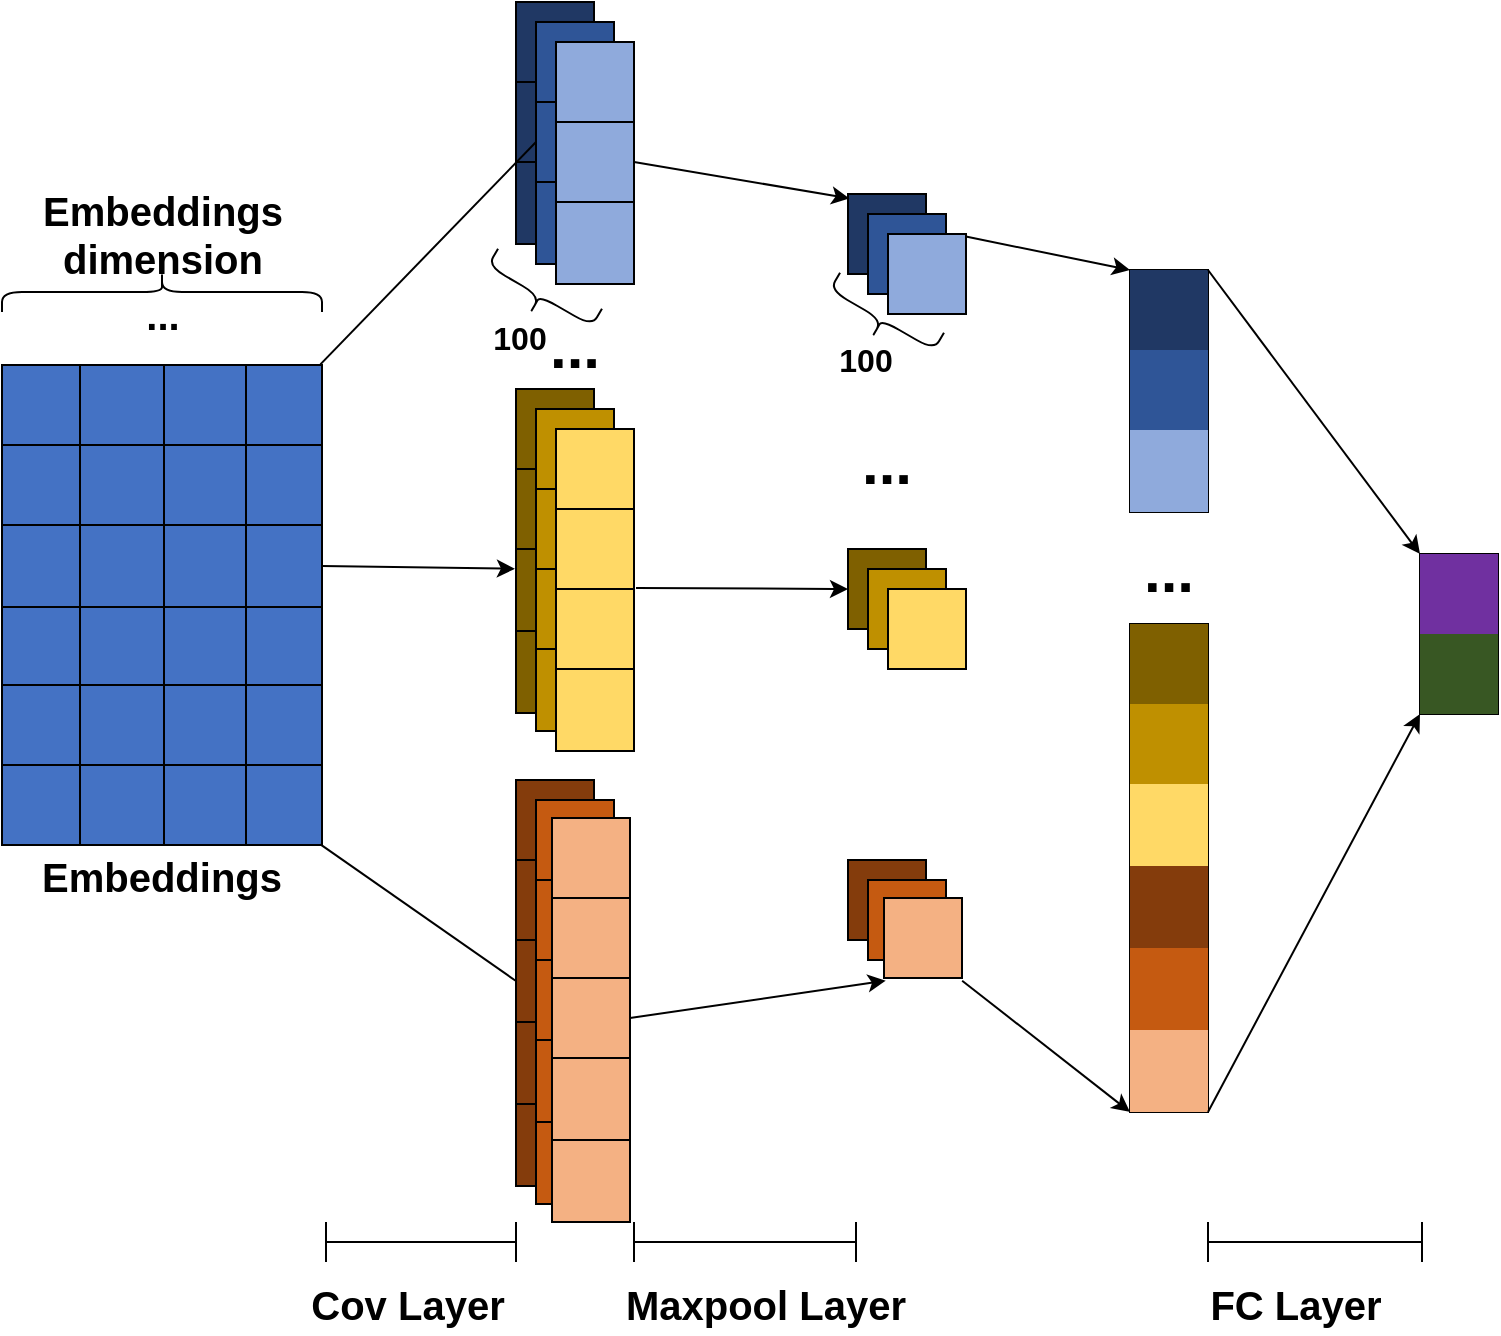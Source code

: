 <mxfile version="21.2.9" type="device">
  <diagram name="第 1 页" id="TUtstMB186Du6AtriZ5Q">
    <mxGraphModel dx="3222" dy="717" grid="1" gridSize="10" guides="1" tooltips="1" connect="1" arrows="1" fold="1" page="1" pageScale="1" pageWidth="1169" pageHeight="827" math="0" shadow="0">
      <root>
        <mxCell id="0" />
        <mxCell id="1" parent="0" />
        <mxCell id="VxrySX8bHII_4migYD42-1" value="" style="shape=table;startSize=0;container=1;collapsible=0;childLayout=tableLayout;fontSize=16;direction=south;flipH=1;flipV=1;fillColor=#4472c4;fontColor=#ffffff;strokeColor=#000000;" parent="1" vertex="1">
          <mxGeometry x="-1159" y="226.5" width="160" height="240" as="geometry" />
        </mxCell>
        <mxCell id="VxrySX8bHII_4migYD42-2" style="shape=tableRow;horizontal=0;startSize=0;swimlaneHead=0;swimlaneBody=0;strokeColor=#000000;top=0;left=0;bottom=0;right=0;collapsible=0;dropTarget=0;fillColor=none;points=[[0,0.5],[1,0.5]];portConstraint=eastwest;fontSize=16;" parent="VxrySX8bHII_4migYD42-1" vertex="1">
          <mxGeometry width="160" height="40" as="geometry" />
        </mxCell>
        <mxCell id="VxrySX8bHII_4migYD42-3" style="shape=partialRectangle;html=1;whiteSpace=wrap;connectable=0;strokeColor=#000000;overflow=hidden;fillColor=none;top=0;left=0;bottom=0;right=0;pointerEvents=1;fontSize=16;" parent="VxrySX8bHII_4migYD42-2" vertex="1">
          <mxGeometry width="39" height="40" as="geometry">
            <mxRectangle width="39" height="40" as="alternateBounds" />
          </mxGeometry>
        </mxCell>
        <mxCell id="VxrySX8bHII_4migYD42-4" style="shape=partialRectangle;html=1;whiteSpace=wrap;connectable=0;strokeColor=#000000;overflow=hidden;fillColor=none;top=0;left=0;bottom=0;right=0;pointerEvents=1;fontSize=16;" parent="VxrySX8bHII_4migYD42-2" vertex="1">
          <mxGeometry x="39" width="42" height="40" as="geometry">
            <mxRectangle width="42" height="40" as="alternateBounds" />
          </mxGeometry>
        </mxCell>
        <mxCell id="VxrySX8bHII_4migYD42-5" style="shape=partialRectangle;html=1;whiteSpace=wrap;connectable=0;strokeColor=#000000;overflow=hidden;fillColor=none;top=0;left=0;bottom=0;right=0;pointerEvents=1;fontSize=16;" parent="VxrySX8bHII_4migYD42-2" vertex="1">
          <mxGeometry x="81" width="41" height="40" as="geometry">
            <mxRectangle width="41" height="40" as="alternateBounds" />
          </mxGeometry>
        </mxCell>
        <mxCell id="VxrySX8bHII_4migYD42-6" style="shape=partialRectangle;html=1;whiteSpace=wrap;connectable=0;strokeColor=#000000;overflow=hidden;fillColor=none;top=0;left=0;bottom=0;right=0;pointerEvents=1;fontSize=16;" parent="VxrySX8bHII_4migYD42-2" vertex="1">
          <mxGeometry x="122" width="38" height="40" as="geometry">
            <mxRectangle width="38" height="40" as="alternateBounds" />
          </mxGeometry>
        </mxCell>
        <mxCell id="VxrySX8bHII_4migYD42-7" style="shape=tableRow;horizontal=0;startSize=0;swimlaneHead=0;swimlaneBody=0;strokeColor=#000000;top=0;left=0;bottom=0;right=0;collapsible=0;dropTarget=0;fillColor=none;points=[[0,0.5],[1,0.5]];portConstraint=eastwest;fontSize=16;" parent="VxrySX8bHII_4migYD42-1" vertex="1">
          <mxGeometry y="40" width="160" height="40" as="geometry" />
        </mxCell>
        <mxCell id="VxrySX8bHII_4migYD42-8" style="shape=partialRectangle;html=1;whiteSpace=wrap;connectable=0;strokeColor=#000000;overflow=hidden;fillColor=none;top=0;left=0;bottom=0;right=0;pointerEvents=1;fontSize=16;" parent="VxrySX8bHII_4migYD42-7" vertex="1">
          <mxGeometry width="39" height="40" as="geometry">
            <mxRectangle width="39" height="40" as="alternateBounds" />
          </mxGeometry>
        </mxCell>
        <mxCell id="VxrySX8bHII_4migYD42-9" style="shape=partialRectangle;html=1;whiteSpace=wrap;connectable=0;strokeColor=#000000;overflow=hidden;fillColor=none;top=0;left=0;bottom=0;right=0;pointerEvents=1;fontSize=16;" parent="VxrySX8bHII_4migYD42-7" vertex="1">
          <mxGeometry x="39" width="42" height="40" as="geometry">
            <mxRectangle width="42" height="40" as="alternateBounds" />
          </mxGeometry>
        </mxCell>
        <mxCell id="VxrySX8bHII_4migYD42-10" style="shape=partialRectangle;html=1;whiteSpace=wrap;connectable=0;strokeColor=#000000;overflow=hidden;fillColor=none;top=0;left=0;bottom=0;right=0;pointerEvents=1;fontSize=16;" parent="VxrySX8bHII_4migYD42-7" vertex="1">
          <mxGeometry x="81" width="41" height="40" as="geometry">
            <mxRectangle width="41" height="40" as="alternateBounds" />
          </mxGeometry>
        </mxCell>
        <mxCell id="VxrySX8bHII_4migYD42-11" style="shape=partialRectangle;html=1;whiteSpace=wrap;connectable=0;strokeColor=#000000;overflow=hidden;fillColor=none;top=0;left=0;bottom=0;right=0;pointerEvents=1;fontSize=16;" parent="VxrySX8bHII_4migYD42-7" vertex="1">
          <mxGeometry x="122" width="38" height="40" as="geometry">
            <mxRectangle width="38" height="40" as="alternateBounds" />
          </mxGeometry>
        </mxCell>
        <mxCell id="VxrySX8bHII_4migYD42-12" style="shape=tableRow;horizontal=0;startSize=0;swimlaneHead=0;swimlaneBody=0;strokeColor=#000000;top=0;left=0;bottom=0;right=0;collapsible=0;dropTarget=0;fillColor=none;points=[[0,0.5],[1,0.5]];portConstraint=eastwest;fontSize=16;" parent="VxrySX8bHII_4migYD42-1" vertex="1">
          <mxGeometry y="80" width="160" height="41" as="geometry" />
        </mxCell>
        <mxCell id="VxrySX8bHII_4migYD42-13" style="shape=partialRectangle;html=1;whiteSpace=wrap;connectable=0;strokeColor=#000000;overflow=hidden;fillColor=none;top=0;left=0;bottom=0;right=0;pointerEvents=1;fontSize=16;" parent="VxrySX8bHII_4migYD42-12" vertex="1">
          <mxGeometry width="39" height="41" as="geometry">
            <mxRectangle width="39" height="41" as="alternateBounds" />
          </mxGeometry>
        </mxCell>
        <mxCell id="VxrySX8bHII_4migYD42-14" style="shape=partialRectangle;html=1;whiteSpace=wrap;connectable=0;strokeColor=#000000;overflow=hidden;fillColor=none;top=0;left=0;bottom=0;right=0;pointerEvents=1;fontSize=16;" parent="VxrySX8bHII_4migYD42-12" vertex="1">
          <mxGeometry x="39" width="42" height="41" as="geometry">
            <mxRectangle width="42" height="41" as="alternateBounds" />
          </mxGeometry>
        </mxCell>
        <mxCell id="VxrySX8bHII_4migYD42-15" style="shape=partialRectangle;html=1;whiteSpace=wrap;connectable=0;strokeColor=#000000;overflow=hidden;fillColor=none;top=0;left=0;bottom=0;right=0;pointerEvents=1;fontSize=16;" parent="VxrySX8bHII_4migYD42-12" vertex="1">
          <mxGeometry x="81" width="41" height="41" as="geometry">
            <mxRectangle width="41" height="41" as="alternateBounds" />
          </mxGeometry>
        </mxCell>
        <mxCell id="VxrySX8bHII_4migYD42-16" style="shape=partialRectangle;html=1;whiteSpace=wrap;connectable=0;strokeColor=#000000;overflow=hidden;fillColor=none;top=0;left=0;bottom=0;right=0;pointerEvents=1;fontSize=16;" parent="VxrySX8bHII_4migYD42-12" vertex="1">
          <mxGeometry x="122" width="38" height="41" as="geometry">
            <mxRectangle width="38" height="41" as="alternateBounds" />
          </mxGeometry>
        </mxCell>
        <mxCell id="VxrySX8bHII_4migYD42-17" value="" style="shape=tableRow;horizontal=0;startSize=0;swimlaneHead=0;swimlaneBody=0;strokeColor=#000000;top=0;left=0;bottom=0;right=0;collapsible=0;dropTarget=0;fillColor=none;points=[[0,0.5],[1,0.5]];portConstraint=eastwest;fontSize=16;" parent="VxrySX8bHII_4migYD42-1" vertex="1">
          <mxGeometry y="121" width="160" height="39" as="geometry" />
        </mxCell>
        <mxCell id="VxrySX8bHII_4migYD42-18" value="" style="shape=partialRectangle;html=1;whiteSpace=wrap;connectable=0;strokeColor=#000000;overflow=hidden;fillColor=none;top=0;left=0;bottom=0;right=0;pointerEvents=1;fontSize=16;" parent="VxrySX8bHII_4migYD42-17" vertex="1">
          <mxGeometry width="39" height="39" as="geometry">
            <mxRectangle width="39" height="39" as="alternateBounds" />
          </mxGeometry>
        </mxCell>
        <mxCell id="VxrySX8bHII_4migYD42-19" value="" style="shape=partialRectangle;html=1;whiteSpace=wrap;connectable=0;strokeColor=#000000;overflow=hidden;fillColor=none;top=0;left=0;bottom=0;right=0;pointerEvents=1;fontSize=16;" parent="VxrySX8bHII_4migYD42-17" vertex="1">
          <mxGeometry x="39" width="42" height="39" as="geometry">
            <mxRectangle width="42" height="39" as="alternateBounds" />
          </mxGeometry>
        </mxCell>
        <mxCell id="VxrySX8bHII_4migYD42-20" value="" style="shape=partialRectangle;html=1;whiteSpace=wrap;connectable=0;strokeColor=#000000;overflow=hidden;fillColor=none;top=0;left=0;bottom=0;right=0;pointerEvents=1;fontSize=16;" parent="VxrySX8bHII_4migYD42-17" vertex="1">
          <mxGeometry x="81" width="41" height="39" as="geometry">
            <mxRectangle width="41" height="39" as="alternateBounds" />
          </mxGeometry>
        </mxCell>
        <mxCell id="VxrySX8bHII_4migYD42-21" style="shape=partialRectangle;html=1;whiteSpace=wrap;connectable=0;strokeColor=#000000;overflow=hidden;fillColor=none;top=0;left=0;bottom=0;right=0;pointerEvents=1;fontSize=16;" parent="VxrySX8bHII_4migYD42-17" vertex="1">
          <mxGeometry x="122" width="38" height="39" as="geometry">
            <mxRectangle width="38" height="39" as="alternateBounds" />
          </mxGeometry>
        </mxCell>
        <mxCell id="VxrySX8bHII_4migYD42-22" value="" style="shape=tableRow;horizontal=0;startSize=0;swimlaneHead=0;swimlaneBody=0;strokeColor=#000000;top=0;left=0;bottom=0;right=0;collapsible=0;dropTarget=0;fillColor=none;points=[[0,0.5],[1,0.5]];portConstraint=eastwest;fontSize=16;" parent="VxrySX8bHII_4migYD42-1" vertex="1">
          <mxGeometry y="160" width="160" height="40" as="geometry" />
        </mxCell>
        <mxCell id="VxrySX8bHII_4migYD42-23" value="" style="shape=partialRectangle;html=1;whiteSpace=wrap;connectable=0;strokeColor=#000000;overflow=hidden;fillColor=none;top=0;left=0;bottom=0;right=0;pointerEvents=1;fontSize=16;" parent="VxrySX8bHII_4migYD42-22" vertex="1">
          <mxGeometry width="39" height="40" as="geometry">
            <mxRectangle width="39" height="40" as="alternateBounds" />
          </mxGeometry>
        </mxCell>
        <mxCell id="VxrySX8bHII_4migYD42-24" value="" style="shape=partialRectangle;html=1;whiteSpace=wrap;connectable=0;strokeColor=#000000;overflow=hidden;fillColor=none;top=0;left=0;bottom=0;right=0;pointerEvents=1;fontSize=16;" parent="VxrySX8bHII_4migYD42-22" vertex="1">
          <mxGeometry x="39" width="42" height="40" as="geometry">
            <mxRectangle width="42" height="40" as="alternateBounds" />
          </mxGeometry>
        </mxCell>
        <mxCell id="VxrySX8bHII_4migYD42-25" value="" style="shape=partialRectangle;html=1;whiteSpace=wrap;connectable=0;strokeColor=#000000;overflow=hidden;fillColor=none;top=0;left=0;bottom=0;right=0;pointerEvents=1;fontSize=16;" parent="VxrySX8bHII_4migYD42-22" vertex="1">
          <mxGeometry x="81" width="41" height="40" as="geometry">
            <mxRectangle width="41" height="40" as="alternateBounds" />
          </mxGeometry>
        </mxCell>
        <mxCell id="VxrySX8bHII_4migYD42-26" style="shape=partialRectangle;html=1;whiteSpace=wrap;connectable=0;strokeColor=#000000;overflow=hidden;fillColor=none;top=0;left=0;bottom=0;right=0;pointerEvents=1;fontSize=16;" parent="VxrySX8bHII_4migYD42-22" vertex="1">
          <mxGeometry x="122" width="38" height="40" as="geometry">
            <mxRectangle width="38" height="40" as="alternateBounds" />
          </mxGeometry>
        </mxCell>
        <mxCell id="VxrySX8bHII_4migYD42-27" value="" style="shape=tableRow;horizontal=0;startSize=0;swimlaneHead=0;swimlaneBody=0;strokeColor=#000000;top=0;left=0;bottom=0;right=0;collapsible=0;dropTarget=0;fillColor=none;points=[[0,0.5],[1,0.5]];portConstraint=eastwest;fontSize=16;" parent="VxrySX8bHII_4migYD42-1" vertex="1">
          <mxGeometry y="200" width="160" height="40" as="geometry" />
        </mxCell>
        <mxCell id="VxrySX8bHII_4migYD42-28" value="" style="shape=partialRectangle;html=1;whiteSpace=wrap;connectable=0;strokeColor=#000000;overflow=hidden;fillColor=none;top=0;left=0;bottom=0;right=0;pointerEvents=1;fontSize=16;" parent="VxrySX8bHII_4migYD42-27" vertex="1">
          <mxGeometry width="39" height="40" as="geometry">
            <mxRectangle width="39" height="40" as="alternateBounds" />
          </mxGeometry>
        </mxCell>
        <mxCell id="VxrySX8bHII_4migYD42-29" value="" style="shape=partialRectangle;html=1;whiteSpace=wrap;connectable=0;strokeColor=#000000;overflow=hidden;fillColor=none;top=0;left=0;bottom=0;right=0;pointerEvents=1;fontSize=16;" parent="VxrySX8bHII_4migYD42-27" vertex="1">
          <mxGeometry x="39" width="42" height="40" as="geometry">
            <mxRectangle width="42" height="40" as="alternateBounds" />
          </mxGeometry>
        </mxCell>
        <mxCell id="VxrySX8bHII_4migYD42-30" value="" style="shape=partialRectangle;html=1;whiteSpace=wrap;connectable=0;strokeColor=#000000;overflow=hidden;fillColor=none;top=0;left=0;bottom=0;right=0;pointerEvents=1;fontSize=16;" parent="VxrySX8bHII_4migYD42-27" vertex="1">
          <mxGeometry x="81" width="41" height="40" as="geometry">
            <mxRectangle width="41" height="40" as="alternateBounds" />
          </mxGeometry>
        </mxCell>
        <mxCell id="VxrySX8bHII_4migYD42-31" style="shape=partialRectangle;html=1;whiteSpace=wrap;connectable=0;strokeColor=#000000;overflow=hidden;fillColor=none;top=0;left=0;bottom=0;right=0;pointerEvents=1;fontSize=16;" parent="VxrySX8bHII_4migYD42-27" vertex="1">
          <mxGeometry x="122" width="38" height="40" as="geometry">
            <mxRectangle width="38" height="40" as="alternateBounds" />
          </mxGeometry>
        </mxCell>
        <mxCell id="VxrySX8bHII_4migYD42-32" value="" style="shape=curlyBracket;whiteSpace=wrap;html=1;rounded=1;labelPosition=left;verticalLabelPosition=middle;align=right;verticalAlign=middle;direction=south;" parent="1" vertex="1">
          <mxGeometry x="-1159" y="180" width="160" height="20" as="geometry" />
        </mxCell>
        <mxCell id="VxrySX8bHII_4migYD42-33" value="&lt;font size=&quot;1&quot; style=&quot;&quot;&gt;&lt;b style=&quot;font-size: 20px;&quot;&gt;Embeddings dimension&lt;/b&gt;&lt;/font&gt;" style="text;strokeColor=none;align=center;fillColor=none;html=1;verticalAlign=middle;whiteSpace=wrap;rounded=0;" parent="1" vertex="1">
          <mxGeometry x="-1154.5" y="158" width="151" height="6" as="geometry" />
        </mxCell>
        <mxCell id="VxrySX8bHII_4migYD42-34" value="&lt;b&gt;&lt;font style=&quot;font-size: 20px;&quot;&gt;...&lt;/font&gt;&lt;/b&gt;" style="text;strokeColor=none;align=center;fillColor=none;html=1;verticalAlign=middle;whiteSpace=wrap;rounded=0;" parent="1" vertex="1">
          <mxGeometry x="-1140.5" y="184" width="123" height="33" as="geometry" />
        </mxCell>
        <mxCell id="VxrySX8bHII_4migYD42-35" value="" style="shape=table;startSize=0;container=1;collapsible=0;childLayout=tableLayout;fontSize=16;direction=south;flipH=1;flipV=1;fillColor=#203864;fontColor=#ffffff;strokeColor=#000000;strokeWidth=1;" parent="1" vertex="1">
          <mxGeometry x="-902" y="45" width="39" height="121" as="geometry" />
        </mxCell>
        <mxCell id="VxrySX8bHII_4migYD42-36" style="shape=tableRow;horizontal=0;startSize=0;swimlaneHead=0;swimlaneBody=0;strokeColor=#000000;top=0;left=0;bottom=0;right=0;collapsible=0;dropTarget=0;fillColor=none;points=[[0,0.5],[1,0.5]];portConstraint=eastwest;fontSize=16;" parent="VxrySX8bHII_4migYD42-35" vertex="1">
          <mxGeometry width="39" height="40" as="geometry" />
        </mxCell>
        <mxCell id="VxrySX8bHII_4migYD42-37" style="shape=partialRectangle;html=1;whiteSpace=wrap;connectable=0;strokeColor=#000000;overflow=hidden;fillColor=none;top=0;left=0;bottom=0;right=0;pointerEvents=1;fontSize=16;" parent="VxrySX8bHII_4migYD42-36" vertex="1">
          <mxGeometry width="39" height="40" as="geometry">
            <mxRectangle width="39" height="40" as="alternateBounds" />
          </mxGeometry>
        </mxCell>
        <mxCell id="VxrySX8bHII_4migYD42-38" style="shape=tableRow;horizontal=0;startSize=0;swimlaneHead=0;swimlaneBody=0;strokeColor=#000000;top=0;left=0;bottom=0;right=0;collapsible=0;dropTarget=0;fillColor=none;points=[[0,0.5],[1,0.5]];portConstraint=eastwest;fontSize=16;" parent="VxrySX8bHII_4migYD42-35" vertex="1">
          <mxGeometry y="40" width="39" height="40" as="geometry" />
        </mxCell>
        <mxCell id="VxrySX8bHII_4migYD42-39" style="shape=partialRectangle;html=1;whiteSpace=wrap;connectable=0;strokeColor=#000000;overflow=hidden;fillColor=none;top=0;left=0;bottom=0;right=0;pointerEvents=1;fontSize=16;" parent="VxrySX8bHII_4migYD42-38" vertex="1">
          <mxGeometry width="39" height="40" as="geometry">
            <mxRectangle width="39" height="40" as="alternateBounds" />
          </mxGeometry>
        </mxCell>
        <mxCell id="VxrySX8bHII_4migYD42-40" style="shape=tableRow;horizontal=0;startSize=0;swimlaneHead=0;swimlaneBody=0;strokeColor=#000000;top=0;left=0;bottom=0;right=0;collapsible=0;dropTarget=0;fillColor=none;points=[[0,0.5],[1,0.5]];portConstraint=eastwest;fontSize=16;" parent="VxrySX8bHII_4migYD42-35" vertex="1">
          <mxGeometry y="80" width="39" height="41" as="geometry" />
        </mxCell>
        <mxCell id="VxrySX8bHII_4migYD42-41" style="shape=partialRectangle;html=1;whiteSpace=wrap;connectable=0;strokeColor=#000000;overflow=hidden;fillColor=none;top=0;left=0;bottom=0;right=0;pointerEvents=1;fontSize=16;" parent="VxrySX8bHII_4migYD42-40" vertex="1">
          <mxGeometry width="39" height="41" as="geometry">
            <mxRectangle width="39" height="41" as="alternateBounds" />
          </mxGeometry>
        </mxCell>
        <mxCell id="VxrySX8bHII_4migYD42-42" value="" style="shape=table;startSize=0;container=1;collapsible=0;childLayout=tableLayout;fontSize=16;direction=south;flipH=1;flipV=1;fillColor=#2f5597;fontColor=#ffffff;strokeColor=#000000;strokeWidth=1;" parent="1" vertex="1">
          <mxGeometry x="-892" y="55" width="39" height="121" as="geometry" />
        </mxCell>
        <mxCell id="VxrySX8bHII_4migYD42-43" style="shape=tableRow;horizontal=0;startSize=0;swimlaneHead=0;swimlaneBody=0;strokeColor=#000000;top=0;left=0;bottom=0;right=0;collapsible=0;dropTarget=0;fillColor=none;points=[[0,0.5],[1,0.5]];portConstraint=eastwest;fontSize=16;" parent="VxrySX8bHII_4migYD42-42" vertex="1">
          <mxGeometry width="39" height="40" as="geometry" />
        </mxCell>
        <mxCell id="VxrySX8bHII_4migYD42-44" style="shape=partialRectangle;html=1;whiteSpace=wrap;connectable=0;strokeColor=#000000;overflow=hidden;fillColor=none;top=0;left=0;bottom=0;right=0;pointerEvents=1;fontSize=16;" parent="VxrySX8bHII_4migYD42-43" vertex="1">
          <mxGeometry width="39" height="40" as="geometry">
            <mxRectangle width="39" height="40" as="alternateBounds" />
          </mxGeometry>
        </mxCell>
        <mxCell id="VxrySX8bHII_4migYD42-45" style="shape=tableRow;horizontal=0;startSize=0;swimlaneHead=0;swimlaneBody=0;strokeColor=#000000;top=0;left=0;bottom=0;right=0;collapsible=0;dropTarget=0;fillColor=none;points=[[0,0.5],[1,0.5]];portConstraint=eastwest;fontSize=16;" parent="VxrySX8bHII_4migYD42-42" vertex="1">
          <mxGeometry y="40" width="39" height="40" as="geometry" />
        </mxCell>
        <mxCell id="VxrySX8bHII_4migYD42-46" style="shape=partialRectangle;html=1;whiteSpace=wrap;connectable=0;strokeColor=#000000;overflow=hidden;fillColor=none;top=0;left=0;bottom=0;right=0;pointerEvents=1;fontSize=16;" parent="VxrySX8bHII_4migYD42-45" vertex="1">
          <mxGeometry width="39" height="40" as="geometry">
            <mxRectangle width="39" height="40" as="alternateBounds" />
          </mxGeometry>
        </mxCell>
        <mxCell id="VxrySX8bHII_4migYD42-47" style="shape=tableRow;horizontal=0;startSize=0;swimlaneHead=0;swimlaneBody=0;strokeColor=#000000;top=0;left=0;bottom=0;right=0;collapsible=0;dropTarget=0;fillColor=none;points=[[0,0.5],[1,0.5]];portConstraint=eastwest;fontSize=16;" parent="VxrySX8bHII_4migYD42-42" vertex="1">
          <mxGeometry y="80" width="39" height="41" as="geometry" />
        </mxCell>
        <mxCell id="VxrySX8bHII_4migYD42-48" style="shape=partialRectangle;html=1;whiteSpace=wrap;connectable=0;strokeColor=#000000;overflow=hidden;fillColor=none;top=0;left=0;bottom=0;right=0;pointerEvents=1;fontSize=16;" parent="VxrySX8bHII_4migYD42-47" vertex="1">
          <mxGeometry width="39" height="41" as="geometry">
            <mxRectangle width="39" height="41" as="alternateBounds" />
          </mxGeometry>
        </mxCell>
        <mxCell id="VxrySX8bHII_4migYD42-49" value="" style="shape=table;startSize=0;container=1;collapsible=0;childLayout=tableLayout;fontSize=16;direction=south;flipH=1;flipV=1;fillColor=#8faadc;fontColor=#ffffff;strokeColor=#000000;strokeWidth=1;" parent="1" vertex="1">
          <mxGeometry x="-882" y="65" width="39" height="121" as="geometry" />
        </mxCell>
        <mxCell id="VxrySX8bHII_4migYD42-50" style="shape=tableRow;horizontal=0;startSize=0;swimlaneHead=0;swimlaneBody=0;strokeColor=#000000;top=0;left=0;bottom=0;right=0;collapsible=0;dropTarget=0;fillColor=none;points=[[0,0.5],[1,0.5]];portConstraint=eastwest;fontSize=16;" parent="VxrySX8bHII_4migYD42-49" vertex="1">
          <mxGeometry width="39" height="40" as="geometry" />
        </mxCell>
        <mxCell id="VxrySX8bHII_4migYD42-51" style="shape=partialRectangle;html=1;whiteSpace=wrap;connectable=0;strokeColor=#000000;overflow=hidden;fillColor=none;top=0;left=0;bottom=0;right=0;pointerEvents=1;fontSize=16;" parent="VxrySX8bHII_4migYD42-50" vertex="1">
          <mxGeometry width="39" height="40" as="geometry">
            <mxRectangle width="39" height="40" as="alternateBounds" />
          </mxGeometry>
        </mxCell>
        <mxCell id="VxrySX8bHII_4migYD42-52" style="shape=tableRow;horizontal=0;startSize=0;swimlaneHead=0;swimlaneBody=0;strokeColor=#000000;top=0;left=0;bottom=0;right=0;collapsible=0;dropTarget=0;fillColor=none;points=[[0,0.5],[1,0.5]];portConstraint=eastwest;fontSize=16;" parent="VxrySX8bHII_4migYD42-49" vertex="1">
          <mxGeometry y="40" width="39" height="40" as="geometry" />
        </mxCell>
        <mxCell id="VxrySX8bHII_4migYD42-53" style="shape=partialRectangle;html=1;whiteSpace=wrap;connectable=0;strokeColor=#8faadc;overflow=hidden;fillColor=none;top=0;left=0;bottom=0;right=0;pointerEvents=1;fontSize=16;" parent="VxrySX8bHII_4migYD42-52" vertex="1">
          <mxGeometry width="39" height="40" as="geometry">
            <mxRectangle width="39" height="40" as="alternateBounds" />
          </mxGeometry>
        </mxCell>
        <mxCell id="VxrySX8bHII_4migYD42-54" style="shape=tableRow;horizontal=0;startSize=0;swimlaneHead=0;swimlaneBody=0;strokeColor=#000000;top=0;left=0;bottom=0;right=0;collapsible=0;dropTarget=0;fillColor=none;points=[[0,0.5],[1,0.5]];portConstraint=eastwest;fontSize=16;" parent="VxrySX8bHII_4migYD42-49" vertex="1">
          <mxGeometry y="80" width="39" height="41" as="geometry" />
        </mxCell>
        <mxCell id="VxrySX8bHII_4migYD42-55" style="shape=partialRectangle;html=1;whiteSpace=wrap;connectable=0;strokeColor=#000000;overflow=hidden;fillColor=none;top=0;left=0;bottom=0;right=0;pointerEvents=1;fontSize=16;" parent="VxrySX8bHII_4migYD42-54" vertex="1">
          <mxGeometry width="39" height="41" as="geometry">
            <mxRectangle width="39" height="41" as="alternateBounds" />
          </mxGeometry>
        </mxCell>
        <mxCell id="VxrySX8bHII_4migYD42-56" value="" style="shape=table;startSize=0;container=1;collapsible=0;childLayout=tableLayout;fontSize=16;direction=south;flipH=1;flipV=1;fillColor=#7f6000;fontColor=#ffffff;strokeColor=#000000;strokeWidth=1;" parent="1" vertex="1">
          <mxGeometry x="-902" y="238.5" width="39" height="162" as="geometry" />
        </mxCell>
        <mxCell id="VxrySX8bHII_4migYD42-57" style="shape=tableRow;horizontal=0;startSize=0;swimlaneHead=0;swimlaneBody=0;strokeColor=#000000;top=0;left=0;bottom=0;right=0;collapsible=0;dropTarget=0;fillColor=none;points=[[0,0.5],[1,0.5]];portConstraint=eastwest;fontSize=16;" parent="VxrySX8bHII_4migYD42-56" vertex="1">
          <mxGeometry width="39" height="40" as="geometry" />
        </mxCell>
        <mxCell id="VxrySX8bHII_4migYD42-58" style="shape=partialRectangle;html=1;whiteSpace=wrap;connectable=0;strokeColor=#000000;overflow=hidden;fillColor=none;top=0;left=0;bottom=0;right=0;pointerEvents=1;fontSize=16;" parent="VxrySX8bHII_4migYD42-57" vertex="1">
          <mxGeometry width="39" height="40" as="geometry">
            <mxRectangle width="39" height="40" as="alternateBounds" />
          </mxGeometry>
        </mxCell>
        <mxCell id="VxrySX8bHII_4migYD42-59" style="shape=tableRow;horizontal=0;startSize=0;swimlaneHead=0;swimlaneBody=0;strokeColor=#000000;top=0;left=0;bottom=0;right=0;collapsible=0;dropTarget=0;fillColor=none;points=[[0,0.5],[1,0.5]];portConstraint=eastwest;fontSize=16;" parent="VxrySX8bHII_4migYD42-56" vertex="1">
          <mxGeometry y="40" width="39" height="40" as="geometry" />
        </mxCell>
        <mxCell id="VxrySX8bHII_4migYD42-60" style="shape=partialRectangle;html=1;whiteSpace=wrap;connectable=0;strokeColor=#000000;overflow=hidden;fillColor=none;top=0;left=0;bottom=0;right=0;pointerEvents=1;fontSize=16;" parent="VxrySX8bHII_4migYD42-59" vertex="1">
          <mxGeometry width="39" height="40" as="geometry">
            <mxRectangle width="39" height="40" as="alternateBounds" />
          </mxGeometry>
        </mxCell>
        <mxCell id="VxrySX8bHII_4migYD42-61" style="shape=tableRow;horizontal=0;startSize=0;swimlaneHead=0;swimlaneBody=0;strokeColor=#000000;top=0;left=0;bottom=0;right=0;collapsible=0;dropTarget=0;fillColor=none;points=[[0,0.5],[1,0.5]];portConstraint=eastwest;fontSize=16;" parent="VxrySX8bHII_4migYD42-56" vertex="1">
          <mxGeometry y="80" width="39" height="41" as="geometry" />
        </mxCell>
        <mxCell id="VxrySX8bHII_4migYD42-62" style="shape=partialRectangle;html=1;whiteSpace=wrap;connectable=0;strokeColor=#000000;overflow=hidden;fillColor=none;top=0;left=0;bottom=0;right=0;pointerEvents=1;fontSize=16;" parent="VxrySX8bHII_4migYD42-61" vertex="1">
          <mxGeometry width="39" height="41" as="geometry">
            <mxRectangle width="39" height="41" as="alternateBounds" />
          </mxGeometry>
        </mxCell>
        <mxCell id="VxrySX8bHII_4migYD42-63" style="shape=tableRow;horizontal=0;startSize=0;swimlaneHead=0;swimlaneBody=0;strokeColor=#000000;top=0;left=0;bottom=0;right=0;collapsible=0;dropTarget=0;fillColor=none;points=[[0,0.5],[1,0.5]];portConstraint=eastwest;fontSize=16;" parent="VxrySX8bHII_4migYD42-56" vertex="1">
          <mxGeometry y="121" width="39" height="41" as="geometry" />
        </mxCell>
        <mxCell id="VxrySX8bHII_4migYD42-64" style="shape=partialRectangle;html=1;whiteSpace=wrap;connectable=0;strokeColor=#000000;overflow=hidden;fillColor=none;top=0;left=0;bottom=0;right=0;pointerEvents=1;fontSize=16;" parent="VxrySX8bHII_4migYD42-63" vertex="1">
          <mxGeometry width="39" height="41" as="geometry">
            <mxRectangle width="39" height="41" as="alternateBounds" />
          </mxGeometry>
        </mxCell>
        <mxCell id="VxrySX8bHII_4migYD42-65" value="" style="shape=table;startSize=0;container=1;collapsible=0;childLayout=tableLayout;fontSize=16;direction=south;flipH=1;flipV=1;fillColor=#bf9000;fontColor=#ffffff;strokeColor=#000000;strokeWidth=1;" parent="1" vertex="1">
          <mxGeometry x="-892" y="248.5" width="39" height="161" as="geometry" />
        </mxCell>
        <mxCell id="VxrySX8bHII_4migYD42-66" style="shape=tableRow;horizontal=0;startSize=0;swimlaneHead=0;swimlaneBody=0;strokeColor=#000000;top=0;left=0;bottom=0;right=0;collapsible=0;dropTarget=0;fillColor=none;points=[[0,0.5],[1,0.5]];portConstraint=eastwest;fontSize=16;" parent="VxrySX8bHII_4migYD42-65" vertex="1">
          <mxGeometry width="39" height="40" as="geometry" />
        </mxCell>
        <mxCell id="VxrySX8bHII_4migYD42-67" style="shape=partialRectangle;html=1;whiteSpace=wrap;connectable=0;strokeColor=#000000;overflow=hidden;fillColor=none;top=0;left=0;bottom=0;right=0;pointerEvents=1;fontSize=16;" parent="VxrySX8bHII_4migYD42-66" vertex="1">
          <mxGeometry width="39" height="40" as="geometry">
            <mxRectangle width="39" height="40" as="alternateBounds" />
          </mxGeometry>
        </mxCell>
        <mxCell id="VxrySX8bHII_4migYD42-68" style="shape=tableRow;horizontal=0;startSize=0;swimlaneHead=0;swimlaneBody=0;strokeColor=#000000;top=0;left=0;bottom=0;right=0;collapsible=0;dropTarget=0;fillColor=none;points=[[0,0.5],[1,0.5]];portConstraint=eastwest;fontSize=16;" parent="VxrySX8bHII_4migYD42-65" vertex="1">
          <mxGeometry y="40" width="39" height="40" as="geometry" />
        </mxCell>
        <mxCell id="VxrySX8bHII_4migYD42-69" style="shape=partialRectangle;html=1;whiteSpace=wrap;connectable=0;strokeColor=#000000;overflow=hidden;fillColor=none;top=0;left=0;bottom=0;right=0;pointerEvents=1;fontSize=16;" parent="VxrySX8bHII_4migYD42-68" vertex="1">
          <mxGeometry width="39" height="40" as="geometry">
            <mxRectangle width="39" height="40" as="alternateBounds" />
          </mxGeometry>
        </mxCell>
        <mxCell id="VxrySX8bHII_4migYD42-70" style="shape=tableRow;horizontal=0;startSize=0;swimlaneHead=0;swimlaneBody=0;strokeColor=#000000;top=0;left=0;bottom=0;right=0;collapsible=0;dropTarget=0;fillColor=none;points=[[0,0.5],[1,0.5]];portConstraint=eastwest;fontSize=16;" parent="VxrySX8bHII_4migYD42-65" vertex="1">
          <mxGeometry y="80" width="39" height="40" as="geometry" />
        </mxCell>
        <mxCell id="VxrySX8bHII_4migYD42-71" style="shape=partialRectangle;html=1;whiteSpace=wrap;connectable=0;strokeColor=#000000;overflow=hidden;fillColor=none;top=0;left=0;bottom=0;right=0;pointerEvents=1;fontSize=16;" parent="VxrySX8bHII_4migYD42-70" vertex="1">
          <mxGeometry width="39" height="40" as="geometry">
            <mxRectangle width="39" height="40" as="alternateBounds" />
          </mxGeometry>
        </mxCell>
        <mxCell id="VxrySX8bHII_4migYD42-72" style="shape=tableRow;horizontal=0;startSize=0;swimlaneHead=0;swimlaneBody=0;strokeColor=#000000;top=0;left=0;bottom=0;right=0;collapsible=0;dropTarget=0;fillColor=none;points=[[0,0.5],[1,0.5]];portConstraint=eastwest;fontSize=16;" parent="VxrySX8bHII_4migYD42-65" vertex="1">
          <mxGeometry y="120" width="39" height="41" as="geometry" />
        </mxCell>
        <mxCell id="VxrySX8bHII_4migYD42-73" style="shape=partialRectangle;html=1;whiteSpace=wrap;connectable=0;strokeColor=#000000;overflow=hidden;fillColor=none;top=0;left=0;bottom=0;right=0;pointerEvents=1;fontSize=16;" parent="VxrySX8bHII_4migYD42-72" vertex="1">
          <mxGeometry width="39" height="41" as="geometry">
            <mxRectangle width="39" height="41" as="alternateBounds" />
          </mxGeometry>
        </mxCell>
        <mxCell id="VxrySX8bHII_4migYD42-74" value="" style="shape=table;startSize=0;container=1;collapsible=0;childLayout=tableLayout;fontSize=16;direction=south;flipH=1;flipV=1;fillColor=#ffd966;fontColor=#ffffff;strokeColor=#000000;strokeWidth=1;" parent="1" vertex="1">
          <mxGeometry x="-882" y="258.5" width="39" height="161" as="geometry" />
        </mxCell>
        <mxCell id="VxrySX8bHII_4migYD42-75" style="shape=tableRow;horizontal=0;startSize=0;swimlaneHead=0;swimlaneBody=0;strokeColor=#000000;top=0;left=0;bottom=0;right=0;collapsible=0;dropTarget=0;fillColor=none;points=[[0,0.5],[1,0.5]];portConstraint=eastwest;fontSize=16;" parent="VxrySX8bHII_4migYD42-74" vertex="1">
          <mxGeometry width="39" height="40" as="geometry" />
        </mxCell>
        <mxCell id="VxrySX8bHII_4migYD42-76" style="shape=partialRectangle;html=1;whiteSpace=wrap;connectable=0;strokeColor=#ffd966;overflow=hidden;fillColor=none;top=0;left=0;bottom=0;right=0;pointerEvents=1;fontSize=16;" parent="VxrySX8bHII_4migYD42-75" vertex="1">
          <mxGeometry width="39" height="40" as="geometry">
            <mxRectangle width="39" height="40" as="alternateBounds" />
          </mxGeometry>
        </mxCell>
        <mxCell id="VxrySX8bHII_4migYD42-77" style="shape=tableRow;horizontal=0;startSize=0;swimlaneHead=0;swimlaneBody=0;strokeColor=#000000;top=0;left=0;bottom=0;right=0;collapsible=0;dropTarget=0;fillColor=none;points=[[0,0.5],[1,0.5]];portConstraint=eastwest;fontSize=16;" parent="VxrySX8bHII_4migYD42-74" vertex="1">
          <mxGeometry y="40" width="39" height="40" as="geometry" />
        </mxCell>
        <mxCell id="VxrySX8bHII_4migYD42-78" style="shape=partialRectangle;html=1;whiteSpace=wrap;connectable=0;strokeColor=#000000;overflow=hidden;fillColor=none;top=0;left=0;bottom=0;right=0;pointerEvents=1;fontSize=16;" parent="VxrySX8bHII_4migYD42-77" vertex="1">
          <mxGeometry width="39" height="40" as="geometry">
            <mxRectangle width="39" height="40" as="alternateBounds" />
          </mxGeometry>
        </mxCell>
        <mxCell id="VxrySX8bHII_4migYD42-79" style="shape=tableRow;horizontal=0;startSize=0;swimlaneHead=0;swimlaneBody=0;strokeColor=#000000;top=0;left=0;bottom=0;right=0;collapsible=0;dropTarget=0;fillColor=none;points=[[0,0.5],[1,0.5]];portConstraint=eastwest;fontSize=16;" parent="VxrySX8bHII_4migYD42-74" vertex="1">
          <mxGeometry y="80" width="39" height="40" as="geometry" />
        </mxCell>
        <mxCell id="VxrySX8bHII_4migYD42-80" style="shape=partialRectangle;html=1;whiteSpace=wrap;connectable=0;strokeColor=#8faadc;overflow=hidden;fillColor=none;top=0;left=0;bottom=0;right=0;pointerEvents=1;fontSize=16;" parent="VxrySX8bHII_4migYD42-79" vertex="1">
          <mxGeometry width="39" height="40" as="geometry">
            <mxRectangle width="39" height="40" as="alternateBounds" />
          </mxGeometry>
        </mxCell>
        <mxCell id="VxrySX8bHII_4migYD42-81" style="shape=tableRow;horizontal=0;startSize=0;swimlaneHead=0;swimlaneBody=0;strokeColor=#000000;top=0;left=0;bottom=0;right=0;collapsible=0;dropTarget=0;fillColor=none;points=[[0,0.5],[1,0.5]];portConstraint=eastwest;fontSize=16;" parent="VxrySX8bHII_4migYD42-74" vertex="1">
          <mxGeometry y="120" width="39" height="41" as="geometry" />
        </mxCell>
        <mxCell id="VxrySX8bHII_4migYD42-82" style="shape=partialRectangle;html=1;whiteSpace=wrap;connectable=0;strokeColor=#000000;overflow=hidden;fillColor=none;top=0;left=0;bottom=0;right=0;pointerEvents=1;fontSize=16;" parent="VxrySX8bHII_4migYD42-81" vertex="1">
          <mxGeometry width="39" height="41" as="geometry">
            <mxRectangle width="39" height="41" as="alternateBounds" />
          </mxGeometry>
        </mxCell>
        <mxCell id="VxrySX8bHII_4migYD42-83" value="" style="shape=table;startSize=0;container=1;collapsible=0;childLayout=tableLayout;fontSize=16;direction=south;flipH=1;flipV=1;fillColor=#843c0c;fontColor=#ffffff;strokeColor=#000000;strokeWidth=1;" parent="1" vertex="1">
          <mxGeometry x="-902" y="434" width="39" height="203" as="geometry" />
        </mxCell>
        <mxCell id="VxrySX8bHII_4migYD42-84" style="shape=tableRow;horizontal=0;startSize=0;swimlaneHead=0;swimlaneBody=0;strokeColor=#000000;top=0;left=0;bottom=0;right=0;collapsible=0;dropTarget=0;fillColor=none;points=[[0,0.5],[1,0.5]];portConstraint=eastwest;fontSize=16;" parent="VxrySX8bHII_4migYD42-83" vertex="1">
          <mxGeometry width="39" height="40" as="geometry" />
        </mxCell>
        <mxCell id="VxrySX8bHII_4migYD42-85" style="shape=partialRectangle;html=1;whiteSpace=wrap;connectable=0;strokeColor=#000000;overflow=hidden;fillColor=none;top=0;left=0;bottom=0;right=0;pointerEvents=1;fontSize=16;" parent="VxrySX8bHII_4migYD42-84" vertex="1">
          <mxGeometry width="39" height="40" as="geometry">
            <mxRectangle width="39" height="40" as="alternateBounds" />
          </mxGeometry>
        </mxCell>
        <mxCell id="VxrySX8bHII_4migYD42-86" style="shape=tableRow;horizontal=0;startSize=0;swimlaneHead=0;swimlaneBody=0;strokeColor=#000000;top=0;left=0;bottom=0;right=0;collapsible=0;dropTarget=0;fillColor=none;points=[[0,0.5],[1,0.5]];portConstraint=eastwest;fontSize=16;" parent="VxrySX8bHII_4migYD42-83" vertex="1">
          <mxGeometry y="40" width="39" height="40" as="geometry" />
        </mxCell>
        <mxCell id="VxrySX8bHII_4migYD42-87" style="shape=partialRectangle;html=1;whiteSpace=wrap;connectable=0;strokeColor=#000000;overflow=hidden;fillColor=none;top=0;left=0;bottom=0;right=0;pointerEvents=1;fontSize=16;" parent="VxrySX8bHII_4migYD42-86" vertex="1">
          <mxGeometry width="39" height="40" as="geometry">
            <mxRectangle width="39" height="40" as="alternateBounds" />
          </mxGeometry>
        </mxCell>
        <mxCell id="VxrySX8bHII_4migYD42-88" style="shape=tableRow;horizontal=0;startSize=0;swimlaneHead=0;swimlaneBody=0;strokeColor=#000000;top=0;left=0;bottom=0;right=0;collapsible=0;dropTarget=0;fillColor=none;points=[[0,0.5],[1,0.5]];portConstraint=eastwest;fontSize=16;" parent="VxrySX8bHII_4migYD42-83" vertex="1">
          <mxGeometry y="80" width="39" height="41" as="geometry" />
        </mxCell>
        <mxCell id="VxrySX8bHII_4migYD42-89" style="shape=partialRectangle;html=1;whiteSpace=wrap;connectable=0;strokeColor=#000000;overflow=hidden;fillColor=none;top=0;left=0;bottom=0;right=0;pointerEvents=1;fontSize=16;" parent="VxrySX8bHII_4migYD42-88" vertex="1">
          <mxGeometry width="39" height="41" as="geometry">
            <mxRectangle width="39" height="41" as="alternateBounds" />
          </mxGeometry>
        </mxCell>
        <mxCell id="VxrySX8bHII_4migYD42-90" style="shape=tableRow;horizontal=0;startSize=0;swimlaneHead=0;swimlaneBody=0;strokeColor=#000000;top=0;left=0;bottom=0;right=0;collapsible=0;dropTarget=0;fillColor=none;points=[[0,0.5],[1,0.5]];portConstraint=eastwest;fontSize=16;" parent="VxrySX8bHII_4migYD42-83" vertex="1">
          <mxGeometry y="121" width="39" height="41" as="geometry" />
        </mxCell>
        <mxCell id="VxrySX8bHII_4migYD42-91" style="shape=partialRectangle;html=1;whiteSpace=wrap;connectable=0;strokeColor=#000000;overflow=hidden;fillColor=none;top=0;left=0;bottom=0;right=0;pointerEvents=1;fontSize=16;" parent="VxrySX8bHII_4migYD42-90" vertex="1">
          <mxGeometry width="39" height="41" as="geometry">
            <mxRectangle width="39" height="41" as="alternateBounds" />
          </mxGeometry>
        </mxCell>
        <mxCell id="VxrySX8bHII_4migYD42-92" style="shape=tableRow;horizontal=0;startSize=0;swimlaneHead=0;swimlaneBody=0;strokeColor=#000000;top=0;left=0;bottom=0;right=0;collapsible=0;dropTarget=0;fillColor=none;points=[[0,0.5],[1,0.5]];portConstraint=eastwest;fontSize=16;" parent="VxrySX8bHII_4migYD42-83" vertex="1">
          <mxGeometry y="162" width="39" height="41" as="geometry" />
        </mxCell>
        <mxCell id="VxrySX8bHII_4migYD42-93" style="shape=partialRectangle;html=1;whiteSpace=wrap;connectable=0;strokeColor=#000000;overflow=hidden;fillColor=none;top=0;left=0;bottom=0;right=0;pointerEvents=1;fontSize=16;" parent="VxrySX8bHII_4migYD42-92" vertex="1">
          <mxGeometry width="39" height="41" as="geometry">
            <mxRectangle width="39" height="41" as="alternateBounds" />
          </mxGeometry>
        </mxCell>
        <mxCell id="VxrySX8bHII_4migYD42-94" value="" style="shape=table;startSize=0;container=1;collapsible=0;childLayout=tableLayout;fontSize=16;direction=south;flipH=1;flipV=1;fillColor=#c55a11;fontColor=#ffffff;strokeColor=#000000;strokeWidth=1;" parent="1" vertex="1">
          <mxGeometry x="-892" y="444" width="39" height="202" as="geometry" />
        </mxCell>
        <mxCell id="VxrySX8bHII_4migYD42-95" style="shape=tableRow;horizontal=0;startSize=0;swimlaneHead=0;swimlaneBody=0;strokeColor=#000000;top=0;left=0;bottom=0;right=0;collapsible=0;dropTarget=0;fillColor=none;points=[[0,0.5],[1,0.5]];portConstraint=eastwest;fontSize=16;" parent="VxrySX8bHII_4migYD42-94" vertex="1">
          <mxGeometry width="39" height="40" as="geometry" />
        </mxCell>
        <mxCell id="VxrySX8bHII_4migYD42-96" style="shape=partialRectangle;html=1;whiteSpace=wrap;connectable=0;strokeColor=#000000;overflow=hidden;fillColor=none;top=0;left=0;bottom=0;right=0;pointerEvents=1;fontSize=16;" parent="VxrySX8bHII_4migYD42-95" vertex="1">
          <mxGeometry width="39" height="40" as="geometry">
            <mxRectangle width="39" height="40" as="alternateBounds" />
          </mxGeometry>
        </mxCell>
        <mxCell id="VxrySX8bHII_4migYD42-97" style="shape=tableRow;horizontal=0;startSize=0;swimlaneHead=0;swimlaneBody=0;strokeColor=#000000;top=0;left=0;bottom=0;right=0;collapsible=0;dropTarget=0;fillColor=none;points=[[0,0.5],[1,0.5]];portConstraint=eastwest;fontSize=16;" parent="VxrySX8bHII_4migYD42-94" vertex="1">
          <mxGeometry y="40" width="39" height="40" as="geometry" />
        </mxCell>
        <mxCell id="VxrySX8bHII_4migYD42-98" style="shape=partialRectangle;html=1;whiteSpace=wrap;connectable=0;strokeColor=#000000;overflow=hidden;fillColor=none;top=0;left=0;bottom=0;right=0;pointerEvents=1;fontSize=16;" parent="VxrySX8bHII_4migYD42-97" vertex="1">
          <mxGeometry width="39" height="40" as="geometry">
            <mxRectangle width="39" height="40" as="alternateBounds" />
          </mxGeometry>
        </mxCell>
        <mxCell id="VxrySX8bHII_4migYD42-99" style="shape=tableRow;horizontal=0;startSize=0;swimlaneHead=0;swimlaneBody=0;strokeColor=#000000;top=0;left=0;bottom=0;right=0;collapsible=0;dropTarget=0;fillColor=none;points=[[0,0.5],[1,0.5]];portConstraint=eastwest;fontSize=16;" parent="VxrySX8bHII_4migYD42-94" vertex="1">
          <mxGeometry y="80" width="39" height="40" as="geometry" />
        </mxCell>
        <mxCell id="VxrySX8bHII_4migYD42-100" style="shape=partialRectangle;html=1;whiteSpace=wrap;connectable=0;strokeColor=#000000;overflow=hidden;fillColor=none;top=0;left=0;bottom=0;right=0;pointerEvents=1;fontSize=16;" parent="VxrySX8bHII_4migYD42-99" vertex="1">
          <mxGeometry width="39" height="40" as="geometry">
            <mxRectangle width="39" height="40" as="alternateBounds" />
          </mxGeometry>
        </mxCell>
        <mxCell id="VxrySX8bHII_4migYD42-101" style="shape=tableRow;horizontal=0;startSize=0;swimlaneHead=0;swimlaneBody=0;strokeColor=#000000;top=0;left=0;bottom=0;right=0;collapsible=0;dropTarget=0;fillColor=none;points=[[0,0.5],[1,0.5]];portConstraint=eastwest;fontSize=16;" parent="VxrySX8bHII_4migYD42-94" vertex="1">
          <mxGeometry y="120" width="39" height="41" as="geometry" />
        </mxCell>
        <mxCell id="VxrySX8bHII_4migYD42-102" style="shape=partialRectangle;html=1;whiteSpace=wrap;connectable=0;strokeColor=#000000;overflow=hidden;fillColor=none;top=0;left=0;bottom=0;right=0;pointerEvents=1;fontSize=16;" parent="VxrySX8bHII_4migYD42-101" vertex="1">
          <mxGeometry width="39" height="41" as="geometry">
            <mxRectangle width="39" height="41" as="alternateBounds" />
          </mxGeometry>
        </mxCell>
        <mxCell id="VxrySX8bHII_4migYD42-103" style="shape=tableRow;horizontal=0;startSize=0;swimlaneHead=0;swimlaneBody=0;strokeColor=#000000;top=0;left=0;bottom=0;right=0;collapsible=0;dropTarget=0;fillColor=none;points=[[0,0.5],[1,0.5]];portConstraint=eastwest;fontSize=16;" parent="VxrySX8bHII_4migYD42-94" vertex="1">
          <mxGeometry y="161" width="39" height="41" as="geometry" />
        </mxCell>
        <mxCell id="VxrySX8bHII_4migYD42-104" style="shape=partialRectangle;html=1;whiteSpace=wrap;connectable=0;strokeColor=#000000;overflow=hidden;fillColor=none;top=0;left=0;bottom=0;right=0;pointerEvents=1;fontSize=16;" parent="VxrySX8bHII_4migYD42-103" vertex="1">
          <mxGeometry width="39" height="41" as="geometry">
            <mxRectangle width="39" height="41" as="alternateBounds" />
          </mxGeometry>
        </mxCell>
        <mxCell id="VxrySX8bHII_4migYD42-105" value="" style="shape=table;startSize=0;container=1;collapsible=0;childLayout=tableLayout;fontSize=16;direction=south;flipH=1;flipV=1;fillColor=#f4b183;fontColor=#ffffff;strokeColor=#000000;strokeWidth=1;" parent="1" vertex="1">
          <mxGeometry x="-884" y="453" width="39" height="202" as="geometry" />
        </mxCell>
        <mxCell id="VxrySX8bHII_4migYD42-106" style="shape=tableRow;horizontal=0;startSize=0;swimlaneHead=0;swimlaneBody=0;strokeColor=#000000;top=0;left=0;bottom=0;right=0;collapsible=0;dropTarget=0;fillColor=none;points=[[0,0.5],[1,0.5]];portConstraint=eastwest;fontSize=16;" parent="VxrySX8bHII_4migYD42-105" vertex="1">
          <mxGeometry width="39" height="40" as="geometry" />
        </mxCell>
        <mxCell id="VxrySX8bHII_4migYD42-107" style="shape=partialRectangle;html=1;whiteSpace=wrap;connectable=0;strokeColor=#ffd966;overflow=hidden;fillColor=none;top=0;left=0;bottom=0;right=0;pointerEvents=1;fontSize=16;" parent="VxrySX8bHII_4migYD42-106" vertex="1">
          <mxGeometry width="39" height="40" as="geometry">
            <mxRectangle width="39" height="40" as="alternateBounds" />
          </mxGeometry>
        </mxCell>
        <mxCell id="VxrySX8bHII_4migYD42-108" style="shape=tableRow;horizontal=0;startSize=0;swimlaneHead=0;swimlaneBody=0;strokeColor=#000000;top=0;left=0;bottom=0;right=0;collapsible=0;dropTarget=0;fillColor=none;points=[[0,0.5],[1,0.5]];portConstraint=eastwest;fontSize=16;" parent="VxrySX8bHII_4migYD42-105" vertex="1">
          <mxGeometry y="40" width="39" height="40" as="geometry" />
        </mxCell>
        <mxCell id="VxrySX8bHII_4migYD42-109" style="shape=partialRectangle;html=1;whiteSpace=wrap;connectable=0;strokeColor=#000000;overflow=hidden;fillColor=none;top=0;left=0;bottom=0;right=0;pointerEvents=1;fontSize=16;" parent="VxrySX8bHII_4migYD42-108" vertex="1">
          <mxGeometry width="39" height="40" as="geometry">
            <mxRectangle width="39" height="40" as="alternateBounds" />
          </mxGeometry>
        </mxCell>
        <mxCell id="VxrySX8bHII_4migYD42-110" style="shape=tableRow;horizontal=0;startSize=0;swimlaneHead=0;swimlaneBody=0;strokeColor=#000000;top=0;left=0;bottom=0;right=0;collapsible=0;dropTarget=0;fillColor=none;points=[[0,0.5],[1,0.5]];portConstraint=eastwest;fontSize=16;" parent="VxrySX8bHII_4migYD42-105" vertex="1">
          <mxGeometry y="80" width="39" height="40" as="geometry" />
        </mxCell>
        <mxCell id="VxrySX8bHII_4migYD42-111" style="shape=partialRectangle;html=1;whiteSpace=wrap;connectable=0;strokeColor=#8faadc;overflow=hidden;fillColor=none;top=0;left=0;bottom=0;right=0;pointerEvents=1;fontSize=16;" parent="VxrySX8bHII_4migYD42-110" vertex="1">
          <mxGeometry width="39" height="40" as="geometry">
            <mxRectangle width="39" height="40" as="alternateBounds" />
          </mxGeometry>
        </mxCell>
        <mxCell id="VxrySX8bHII_4migYD42-112" style="shape=tableRow;horizontal=0;startSize=0;swimlaneHead=0;swimlaneBody=0;strokeColor=#000000;top=0;left=0;bottom=0;right=0;collapsible=0;dropTarget=0;fillColor=none;points=[[0,0.5],[1,0.5]];portConstraint=eastwest;fontSize=16;" parent="VxrySX8bHII_4migYD42-105" vertex="1">
          <mxGeometry y="120" width="39" height="41" as="geometry" />
        </mxCell>
        <mxCell id="VxrySX8bHII_4migYD42-113" style="shape=partialRectangle;html=1;whiteSpace=wrap;connectable=0;strokeColor=#000000;overflow=hidden;fillColor=none;top=0;left=0;bottom=0;right=0;pointerEvents=1;fontSize=16;" parent="VxrySX8bHII_4migYD42-112" vertex="1">
          <mxGeometry width="39" height="41" as="geometry">
            <mxRectangle width="39" height="41" as="alternateBounds" />
          </mxGeometry>
        </mxCell>
        <mxCell id="VxrySX8bHII_4migYD42-114" style="shape=tableRow;horizontal=0;startSize=0;swimlaneHead=0;swimlaneBody=0;strokeColor=#000000;top=0;left=0;bottom=0;right=0;collapsible=0;dropTarget=0;fillColor=none;points=[[0,0.5],[1,0.5]];portConstraint=eastwest;fontSize=16;" parent="VxrySX8bHII_4migYD42-105" vertex="1">
          <mxGeometry y="161" width="39" height="41" as="geometry" />
        </mxCell>
        <mxCell id="VxrySX8bHII_4migYD42-115" style="shape=partialRectangle;html=1;whiteSpace=wrap;connectable=0;strokeColor=#000000;overflow=hidden;fillColor=none;top=0;left=0;bottom=0;right=0;pointerEvents=1;fontSize=16;" parent="VxrySX8bHII_4migYD42-114" vertex="1">
          <mxGeometry width="39" height="41" as="geometry">
            <mxRectangle width="39" height="41" as="alternateBounds" />
          </mxGeometry>
        </mxCell>
        <mxCell id="VxrySX8bHII_4migYD42-116" value="" style="shape=table;startSize=0;container=1;collapsible=0;childLayout=tableLayout;fontSize=16;direction=south;flipH=1;flipV=1;fillColor=#203864;fontColor=#ffffff;strokeColor=#000000;strokeWidth=1;" parent="1" vertex="1">
          <mxGeometry x="-736" y="141" width="39" height="40" as="geometry" />
        </mxCell>
        <mxCell id="VxrySX8bHII_4migYD42-117" style="shape=tableRow;horizontal=0;startSize=0;swimlaneHead=0;swimlaneBody=0;strokeColor=#000000;top=0;left=0;bottom=0;right=0;collapsible=0;dropTarget=0;fillColor=none;points=[[0,0.5],[1,0.5]];portConstraint=eastwest;fontSize=16;" parent="VxrySX8bHII_4migYD42-116" vertex="1">
          <mxGeometry width="39" height="40" as="geometry" />
        </mxCell>
        <mxCell id="VxrySX8bHII_4migYD42-118" style="shape=partialRectangle;html=1;whiteSpace=wrap;connectable=0;strokeColor=#000000;overflow=hidden;fillColor=none;top=0;left=0;bottom=0;right=0;pointerEvents=1;fontSize=16;" parent="VxrySX8bHII_4migYD42-117" vertex="1">
          <mxGeometry width="39" height="40" as="geometry">
            <mxRectangle width="39" height="40" as="alternateBounds" />
          </mxGeometry>
        </mxCell>
        <mxCell id="VxrySX8bHII_4migYD42-119" value="" style="shape=table;startSize=0;container=1;collapsible=0;childLayout=tableLayout;fontSize=16;direction=south;flipH=1;flipV=1;fillColor=#2f5597;fontColor=#ffffff;strokeColor=#000000;strokeWidth=1;" parent="1" vertex="1">
          <mxGeometry x="-726" y="151" width="39" height="40" as="geometry" />
        </mxCell>
        <mxCell id="VxrySX8bHII_4migYD42-120" style="shape=tableRow;horizontal=0;startSize=0;swimlaneHead=0;swimlaneBody=0;strokeColor=#000000;top=0;left=0;bottom=0;right=0;collapsible=0;dropTarget=0;fillColor=none;points=[[0,0.5],[1,0.5]];portConstraint=eastwest;fontSize=16;" parent="VxrySX8bHII_4migYD42-119" vertex="1">
          <mxGeometry width="39" height="40" as="geometry" />
        </mxCell>
        <mxCell id="VxrySX8bHII_4migYD42-121" style="shape=partialRectangle;html=1;whiteSpace=wrap;connectable=0;strokeColor=#000000;overflow=hidden;fillColor=none;top=0;left=0;bottom=0;right=0;pointerEvents=1;fontSize=16;" parent="VxrySX8bHII_4migYD42-120" vertex="1">
          <mxGeometry width="39" height="40" as="geometry">
            <mxRectangle width="39" height="40" as="alternateBounds" />
          </mxGeometry>
        </mxCell>
        <mxCell id="VxrySX8bHII_4migYD42-122" value="" style="shape=table;startSize=0;container=1;collapsible=0;childLayout=tableLayout;fontSize=16;direction=south;flipH=1;flipV=1;fillColor=#8faadc;fontColor=#ffffff;strokeColor=#000000;strokeWidth=1;" parent="1" vertex="1">
          <mxGeometry x="-716" y="161" width="39" height="40" as="geometry" />
        </mxCell>
        <mxCell id="VxrySX8bHII_4migYD42-123" style="shape=tableRow;horizontal=0;startSize=0;swimlaneHead=0;swimlaneBody=0;strokeColor=#000000;top=0;left=0;bottom=0;right=0;collapsible=0;dropTarget=0;fillColor=none;points=[[0,0.5],[1,0.5]];portConstraint=eastwest;fontSize=16;" parent="VxrySX8bHII_4migYD42-122" vertex="1">
          <mxGeometry width="39" height="40" as="geometry" />
        </mxCell>
        <mxCell id="VxrySX8bHII_4migYD42-124" style="shape=partialRectangle;html=1;whiteSpace=wrap;connectable=0;strokeColor=#000000;overflow=hidden;fillColor=none;top=0;left=0;bottom=0;right=0;pointerEvents=1;fontSize=16;" parent="VxrySX8bHII_4migYD42-123" vertex="1">
          <mxGeometry width="39" height="40" as="geometry">
            <mxRectangle width="39" height="40" as="alternateBounds" />
          </mxGeometry>
        </mxCell>
        <mxCell id="VxrySX8bHII_4migYD42-125" value="" style="shape=table;startSize=0;container=1;collapsible=0;childLayout=tableLayout;fontSize=16;direction=south;flipH=1;flipV=1;fillColor=#7f6000;fontColor=#ffffff;strokeColor=#000000;strokeWidth=1;" parent="1" vertex="1">
          <mxGeometry x="-736" y="318.5" width="39" height="40" as="geometry" />
        </mxCell>
        <mxCell id="VxrySX8bHII_4migYD42-126" style="shape=tableRow;horizontal=0;startSize=0;swimlaneHead=0;swimlaneBody=0;strokeColor=#000000;top=0;left=0;bottom=0;right=0;collapsible=0;dropTarget=0;fillColor=none;points=[[0,0.5],[1,0.5]];portConstraint=eastwest;fontSize=16;" parent="VxrySX8bHII_4migYD42-125" vertex="1">
          <mxGeometry width="39" height="40" as="geometry" />
        </mxCell>
        <mxCell id="VxrySX8bHII_4migYD42-127" style="shape=partialRectangle;html=1;whiteSpace=wrap;connectable=0;strokeColor=#000000;overflow=hidden;fillColor=none;top=0;left=0;bottom=0;right=0;pointerEvents=1;fontSize=16;" parent="VxrySX8bHII_4migYD42-126" vertex="1">
          <mxGeometry width="39" height="40" as="geometry">
            <mxRectangle width="39" height="40" as="alternateBounds" />
          </mxGeometry>
        </mxCell>
        <mxCell id="VxrySX8bHII_4migYD42-128" value="" style="shape=table;startSize=0;container=1;collapsible=0;childLayout=tableLayout;fontSize=16;direction=south;flipH=1;flipV=1;fillColor=#bf9000;fontColor=#ffffff;strokeColor=#000000;strokeWidth=1;" parent="1" vertex="1">
          <mxGeometry x="-726" y="328.5" width="39" height="40" as="geometry" />
        </mxCell>
        <mxCell id="VxrySX8bHII_4migYD42-129" style="shape=tableRow;horizontal=0;startSize=0;swimlaneHead=0;swimlaneBody=0;strokeColor=#000000;top=0;left=0;bottom=0;right=0;collapsible=0;dropTarget=0;fillColor=none;points=[[0,0.5],[1,0.5]];portConstraint=eastwest;fontSize=16;" parent="VxrySX8bHII_4migYD42-128" vertex="1">
          <mxGeometry width="39" height="40" as="geometry" />
        </mxCell>
        <mxCell id="VxrySX8bHII_4migYD42-130" style="shape=partialRectangle;html=1;whiteSpace=wrap;connectable=0;strokeColor=#000000;overflow=hidden;fillColor=none;top=0;left=0;bottom=0;right=0;pointerEvents=1;fontSize=16;" parent="VxrySX8bHII_4migYD42-129" vertex="1">
          <mxGeometry width="39" height="40" as="geometry">
            <mxRectangle width="39" height="40" as="alternateBounds" />
          </mxGeometry>
        </mxCell>
        <mxCell id="VxrySX8bHII_4migYD42-131" value="" style="shape=table;startSize=0;container=1;collapsible=0;childLayout=tableLayout;fontSize=16;direction=south;flipH=1;flipV=1;fillColor=#ffd966;fontColor=#ffffff;strokeColor=#000000;strokeWidth=1;" parent="1" vertex="1">
          <mxGeometry x="-716" y="338.5" width="39" height="40" as="geometry" />
        </mxCell>
        <mxCell id="VxrySX8bHII_4migYD42-132" style="shape=tableRow;horizontal=0;startSize=0;swimlaneHead=0;swimlaneBody=0;strokeColor=#000000;top=0;left=0;bottom=0;right=0;collapsible=0;dropTarget=0;fillColor=none;points=[[0,0.5],[1,0.5]];portConstraint=eastwest;fontSize=16;" parent="VxrySX8bHII_4migYD42-131" vertex="1">
          <mxGeometry width="39" height="40" as="geometry" />
        </mxCell>
        <mxCell id="VxrySX8bHII_4migYD42-133" style="shape=partialRectangle;html=1;whiteSpace=wrap;connectable=0;strokeColor=#ffd966;overflow=hidden;fillColor=none;top=0;left=0;bottom=0;right=0;pointerEvents=1;fontSize=16;" parent="VxrySX8bHII_4migYD42-132" vertex="1">
          <mxGeometry width="39" height="40" as="geometry">
            <mxRectangle width="39" height="40" as="alternateBounds" />
          </mxGeometry>
        </mxCell>
        <mxCell id="VxrySX8bHII_4migYD42-134" value="" style="shape=table;startSize=0;container=1;collapsible=0;childLayout=tableLayout;fontSize=16;direction=south;flipH=1;flipV=1;fillColor=#843c0c;fontColor=#ffffff;strokeColor=#000000;strokeWidth=1;" parent="1" vertex="1">
          <mxGeometry x="-736" y="474" width="39" height="40" as="geometry" />
        </mxCell>
        <mxCell id="VxrySX8bHII_4migYD42-135" style="shape=tableRow;horizontal=0;startSize=0;swimlaneHead=0;swimlaneBody=0;strokeColor=#000000;top=0;left=0;bottom=0;right=0;collapsible=0;dropTarget=0;fillColor=none;points=[[0,0.5],[1,0.5]];portConstraint=eastwest;fontSize=16;" parent="VxrySX8bHII_4migYD42-134" vertex="1">
          <mxGeometry width="39" height="40" as="geometry" />
        </mxCell>
        <mxCell id="VxrySX8bHII_4migYD42-136" style="shape=partialRectangle;html=1;whiteSpace=wrap;connectable=0;strokeColor=#000000;overflow=hidden;fillColor=none;top=0;left=0;bottom=0;right=0;pointerEvents=1;fontSize=16;" parent="VxrySX8bHII_4migYD42-135" vertex="1">
          <mxGeometry width="39" height="40" as="geometry">
            <mxRectangle width="39" height="40" as="alternateBounds" />
          </mxGeometry>
        </mxCell>
        <mxCell id="VxrySX8bHII_4migYD42-137" value="" style="shape=table;startSize=0;container=1;collapsible=0;childLayout=tableLayout;fontSize=16;direction=south;flipH=1;flipV=1;fillColor=#c55a11;fontColor=#ffffff;strokeColor=#000000;strokeWidth=1;" parent="1" vertex="1">
          <mxGeometry x="-726" y="484" width="39" height="40" as="geometry" />
        </mxCell>
        <mxCell id="VxrySX8bHII_4migYD42-138" style="shape=tableRow;horizontal=0;startSize=0;swimlaneHead=0;swimlaneBody=0;strokeColor=#000000;top=0;left=0;bottom=0;right=0;collapsible=0;dropTarget=0;fillColor=none;points=[[0,0.5],[1,0.5]];portConstraint=eastwest;fontSize=16;" parent="VxrySX8bHII_4migYD42-137" vertex="1">
          <mxGeometry width="39" height="40" as="geometry" />
        </mxCell>
        <mxCell id="VxrySX8bHII_4migYD42-139" style="shape=partialRectangle;html=1;whiteSpace=wrap;connectable=0;strokeColor=#000000;overflow=hidden;fillColor=none;top=0;left=0;bottom=0;right=0;pointerEvents=1;fontSize=16;" parent="VxrySX8bHII_4migYD42-138" vertex="1">
          <mxGeometry width="39" height="40" as="geometry">
            <mxRectangle width="39" height="40" as="alternateBounds" />
          </mxGeometry>
        </mxCell>
        <mxCell id="VxrySX8bHII_4migYD42-140" value="" style="shape=table;startSize=0;container=1;collapsible=0;childLayout=tableLayout;fontSize=16;direction=south;flipH=1;flipV=1;fillColor=#f4b183;fontColor=#ffffff;strokeColor=#000000;strokeWidth=1;" parent="1" vertex="1">
          <mxGeometry x="-718" y="493" width="39" height="40" as="geometry" />
        </mxCell>
        <mxCell id="VxrySX8bHII_4migYD42-141" style="shape=tableRow;horizontal=0;startSize=0;swimlaneHead=0;swimlaneBody=0;strokeColor=#000000;top=0;left=0;bottom=0;right=0;collapsible=0;dropTarget=0;fillColor=none;points=[[0,0.5],[1,0.5]];portConstraint=eastwest;fontSize=16;" parent="VxrySX8bHII_4migYD42-140" vertex="1">
          <mxGeometry width="39" height="40" as="geometry" />
        </mxCell>
        <mxCell id="VxrySX8bHII_4migYD42-142" style="shape=partialRectangle;html=1;whiteSpace=wrap;connectable=0;strokeColor=#ffd966;overflow=hidden;fillColor=none;top=0;left=0;bottom=0;right=0;pointerEvents=1;fontSize=16;" parent="VxrySX8bHII_4migYD42-141" vertex="1">
          <mxGeometry width="39" height="40" as="geometry">
            <mxRectangle width="39" height="40" as="alternateBounds" />
          </mxGeometry>
        </mxCell>
        <mxCell id="VxrySX8bHII_4migYD42-143" value="&lt;b&gt;&lt;font style=&quot;font-size: 30px;&quot;&gt;...&lt;/font&gt;&lt;/b&gt;" style="text;strokeColor=none;align=center;fillColor=none;html=1;verticalAlign=middle;whiteSpace=wrap;rounded=0;" parent="1" vertex="1">
          <mxGeometry x="-934" y="200" width="123" height="33" as="geometry" />
        </mxCell>
        <mxCell id="VxrySX8bHII_4migYD42-144" value="&lt;b&gt;&lt;font style=&quot;font-size: 30px;&quot;&gt;...&lt;/font&gt;&lt;/b&gt;" style="text;strokeColor=none;align=center;fillColor=none;html=1;verticalAlign=middle;whiteSpace=wrap;rounded=0;" parent="1" vertex="1">
          <mxGeometry x="-778" y="258.5" width="123" height="33" as="geometry" />
        </mxCell>
        <mxCell id="VxrySX8bHII_4migYD42-145" value="" style="shape=table;startSize=0;container=1;collapsible=0;childLayout=tableLayout;fontSize=16;direction=south;flipH=1;flipV=1;fillColor=#8faadc;fontColor=#ffffff;strokeColor=#000000;strokeWidth=1;" parent="1" vertex="1">
          <mxGeometry x="-595" y="179" width="39" height="121" as="geometry" />
        </mxCell>
        <mxCell id="VxrySX8bHII_4migYD42-146" style="shape=tableRow;horizontal=0;startSize=0;swimlaneHead=0;swimlaneBody=0;strokeColor=#000000;top=0;left=0;bottom=0;right=0;collapsible=0;dropTarget=0;fillColor=none;points=[[0,0.5],[1,0.5]];portConstraint=eastwest;fontSize=16;" parent="VxrySX8bHII_4migYD42-145" vertex="1">
          <mxGeometry width="39" height="40" as="geometry" />
        </mxCell>
        <mxCell id="VxrySX8bHII_4migYD42-147" style="shape=partialRectangle;html=1;whiteSpace=wrap;connectable=0;strokeColor=#000000;overflow=hidden;fillColor=#203864;top=0;left=0;bottom=0;right=0;pointerEvents=1;fontSize=16;" parent="VxrySX8bHII_4migYD42-146" vertex="1">
          <mxGeometry width="39" height="40" as="geometry">
            <mxRectangle width="39" height="40" as="alternateBounds" />
          </mxGeometry>
        </mxCell>
        <mxCell id="VxrySX8bHII_4migYD42-148" style="shape=tableRow;horizontal=0;startSize=0;swimlaneHead=0;swimlaneBody=0;strokeColor=#000000;top=0;left=0;bottom=0;right=0;collapsible=0;dropTarget=0;fillColor=none;points=[[0,0.5],[1,0.5]];portConstraint=eastwest;fontSize=16;" parent="VxrySX8bHII_4migYD42-145" vertex="1">
          <mxGeometry y="40" width="39" height="40" as="geometry" />
        </mxCell>
        <mxCell id="VxrySX8bHII_4migYD42-149" style="shape=partialRectangle;html=1;whiteSpace=wrap;connectable=0;strokeColor=#000000;overflow=hidden;fillColor=#2f5597;top=0;left=0;bottom=0;right=0;pointerEvents=1;fontSize=16;" parent="VxrySX8bHII_4migYD42-148" vertex="1">
          <mxGeometry width="39" height="40" as="geometry">
            <mxRectangle width="39" height="40" as="alternateBounds" />
          </mxGeometry>
        </mxCell>
        <mxCell id="VxrySX8bHII_4migYD42-150" style="shape=tableRow;horizontal=0;startSize=0;swimlaneHead=0;swimlaneBody=0;strokeColor=#000000;top=0;left=0;bottom=0;right=0;collapsible=0;dropTarget=0;fillColor=none;points=[[0,0.5],[1,0.5]];portConstraint=eastwest;fontSize=16;" parent="VxrySX8bHII_4migYD42-145" vertex="1">
          <mxGeometry y="80" width="39" height="41" as="geometry" />
        </mxCell>
        <mxCell id="VxrySX8bHII_4migYD42-151" style="shape=partialRectangle;html=1;whiteSpace=wrap;connectable=0;strokeColor=#000000;overflow=hidden;fillColor=#8faadc;top=0;left=0;bottom=0;right=0;pointerEvents=1;fontSize=16;" parent="VxrySX8bHII_4migYD42-150" vertex="1">
          <mxGeometry width="39" height="41" as="geometry">
            <mxRectangle width="39" height="41" as="alternateBounds" />
          </mxGeometry>
        </mxCell>
        <mxCell id="VxrySX8bHII_4migYD42-152" value="&lt;b&gt;&lt;font style=&quot;font-size: 30px;&quot;&gt;...&lt;/font&gt;&lt;/b&gt;" style="text;strokeColor=none;align=center;fillColor=none;html=1;verticalAlign=middle;whiteSpace=wrap;rounded=0;" parent="1" vertex="1">
          <mxGeometry x="-637" y="312.5" width="123" height="33" as="geometry" />
        </mxCell>
        <mxCell id="VxrySX8bHII_4migYD42-153" value="" style="shape=table;startSize=0;container=1;collapsible=0;childLayout=tableLayout;fontSize=16;direction=south;flipH=1;flipV=1;fillColor=#ffd966;fontColor=#ffffff;strokeColor=#000000;strokeWidth=1;" parent="1" vertex="1">
          <mxGeometry x="-595" y="356" width="39" height="244" as="geometry" />
        </mxCell>
        <mxCell id="VxrySX8bHII_4migYD42-154" style="shape=tableRow;horizontal=0;startSize=0;swimlaneHead=0;swimlaneBody=0;strokeColor=#000000;top=0;left=0;bottom=0;right=0;collapsible=0;dropTarget=0;fillColor=none;points=[[0,0.5],[1,0.5]];portConstraint=eastwest;fontSize=16;" parent="VxrySX8bHII_4migYD42-153" vertex="1">
          <mxGeometry width="39" height="40" as="geometry" />
        </mxCell>
        <mxCell id="VxrySX8bHII_4migYD42-155" style="shape=partialRectangle;html=1;whiteSpace=wrap;connectable=0;strokeColor=#000000;overflow=hidden;fillColor=#7f6000;top=0;left=0;bottom=0;right=0;pointerEvents=1;fontSize=16;" parent="VxrySX8bHII_4migYD42-154" vertex="1">
          <mxGeometry width="39" height="40" as="geometry">
            <mxRectangle width="39" height="40" as="alternateBounds" />
          </mxGeometry>
        </mxCell>
        <mxCell id="VxrySX8bHII_4migYD42-156" style="shape=tableRow;horizontal=0;startSize=0;swimlaneHead=0;swimlaneBody=0;strokeColor=#000000;top=0;left=0;bottom=0;right=0;collapsible=0;dropTarget=0;fillColor=none;points=[[0,0.5],[1,0.5]];portConstraint=eastwest;fontSize=16;" parent="VxrySX8bHII_4migYD42-153" vertex="1">
          <mxGeometry y="40" width="39" height="40" as="geometry" />
        </mxCell>
        <mxCell id="VxrySX8bHII_4migYD42-157" style="shape=partialRectangle;html=1;whiteSpace=wrap;connectable=0;strokeColor=#000000;overflow=hidden;fillColor=#bf9000;top=0;left=0;bottom=0;right=0;pointerEvents=1;fontSize=16;" parent="VxrySX8bHII_4migYD42-156" vertex="1">
          <mxGeometry width="39" height="40" as="geometry">
            <mxRectangle width="39" height="40" as="alternateBounds" />
          </mxGeometry>
        </mxCell>
        <mxCell id="VxrySX8bHII_4migYD42-158" style="shape=tableRow;horizontal=0;startSize=0;swimlaneHead=0;swimlaneBody=0;strokeColor=#000000;top=0;left=0;bottom=0;right=0;collapsible=0;dropTarget=0;fillColor=none;points=[[0,0.5],[1,0.5]];portConstraint=eastwest;fontSize=16;" parent="VxrySX8bHII_4migYD42-153" vertex="1">
          <mxGeometry y="80" width="39" height="41" as="geometry" />
        </mxCell>
        <mxCell id="VxrySX8bHII_4migYD42-159" style="shape=partialRectangle;html=1;whiteSpace=wrap;connectable=0;strokeColor=#000000;overflow=hidden;fillColor=#ffd966;top=0;left=0;bottom=0;right=0;pointerEvents=1;fontSize=16;" parent="VxrySX8bHII_4migYD42-158" vertex="1">
          <mxGeometry width="39" height="41" as="geometry">
            <mxRectangle width="39" height="41" as="alternateBounds" />
          </mxGeometry>
        </mxCell>
        <mxCell id="VxrySX8bHII_4migYD42-160" style="shape=tableRow;horizontal=0;startSize=0;swimlaneHead=0;swimlaneBody=0;strokeColor=#000000;top=0;left=0;bottom=0;right=0;collapsible=0;dropTarget=0;fillColor=none;points=[[0,0.5],[1,0.5]];portConstraint=eastwest;fontSize=16;" parent="VxrySX8bHII_4migYD42-153" vertex="1">
          <mxGeometry y="121" width="39" height="41" as="geometry" />
        </mxCell>
        <mxCell id="VxrySX8bHII_4migYD42-161" style="shape=partialRectangle;html=1;whiteSpace=wrap;connectable=0;strokeColor=#000000;overflow=hidden;fillColor=#843c0c;top=0;left=0;bottom=0;right=0;pointerEvents=1;fontSize=16;" parent="VxrySX8bHII_4migYD42-160" vertex="1">
          <mxGeometry width="39" height="41" as="geometry">
            <mxRectangle width="39" height="41" as="alternateBounds" />
          </mxGeometry>
        </mxCell>
        <mxCell id="VxrySX8bHII_4migYD42-162" style="shape=tableRow;horizontal=0;startSize=0;swimlaneHead=0;swimlaneBody=0;strokeColor=#000000;top=0;left=0;bottom=0;right=0;collapsible=0;dropTarget=0;fillColor=none;points=[[0,0.5],[1,0.5]];portConstraint=eastwest;fontSize=16;" parent="VxrySX8bHII_4migYD42-153" vertex="1">
          <mxGeometry y="162" width="39" height="41" as="geometry" />
        </mxCell>
        <mxCell id="VxrySX8bHII_4migYD42-163" style="shape=partialRectangle;html=1;whiteSpace=wrap;connectable=0;strokeColor=#000000;overflow=hidden;fillColor=#c55a11;top=0;left=0;bottom=0;right=0;pointerEvents=1;fontSize=16;" parent="VxrySX8bHII_4migYD42-162" vertex="1">
          <mxGeometry width="39" height="41" as="geometry">
            <mxRectangle width="39" height="41" as="alternateBounds" />
          </mxGeometry>
        </mxCell>
        <mxCell id="VxrySX8bHII_4migYD42-164" style="shape=tableRow;horizontal=0;startSize=0;swimlaneHead=0;swimlaneBody=0;strokeColor=#000000;top=0;left=0;bottom=0;right=0;collapsible=0;dropTarget=0;fillColor=none;points=[[0,0.5],[1,0.5]];portConstraint=eastwest;fontSize=16;" parent="VxrySX8bHII_4migYD42-153" vertex="1">
          <mxGeometry y="203" width="39" height="41" as="geometry" />
        </mxCell>
        <mxCell id="VxrySX8bHII_4migYD42-165" style="shape=partialRectangle;html=1;whiteSpace=wrap;connectable=0;strokeColor=#000000;overflow=hidden;fillColor=#f4b183;top=0;left=0;bottom=0;right=0;pointerEvents=1;fontSize=16;" parent="VxrySX8bHII_4migYD42-164" vertex="1">
          <mxGeometry width="39" height="41" as="geometry">
            <mxRectangle width="39" height="41" as="alternateBounds" />
          </mxGeometry>
        </mxCell>
        <mxCell id="VxrySX8bHII_4migYD42-166" value="" style="shape=table;startSize=0;container=1;collapsible=0;childLayout=tableLayout;fontSize=16;direction=south;flipH=1;flipV=1;fillColor=#ffd966;fontColor=#ffffff;strokeColor=#000000;strokeWidth=1;" parent="1" vertex="1">
          <mxGeometry x="-450" y="321" width="39" height="80" as="geometry" />
        </mxCell>
        <mxCell id="VxrySX8bHII_4migYD42-167" style="shape=tableRow;horizontal=0;startSize=0;swimlaneHead=0;swimlaneBody=0;strokeColor=#000000;top=0;left=0;bottom=0;right=0;collapsible=0;dropTarget=0;fillColor=none;points=[[0,0.5],[1,0.5]];portConstraint=eastwest;fontSize=16;" parent="VxrySX8bHII_4migYD42-166" vertex="1">
          <mxGeometry width="39" height="40" as="geometry" />
        </mxCell>
        <mxCell id="VxrySX8bHII_4migYD42-168" style="shape=partialRectangle;html=1;whiteSpace=wrap;connectable=0;strokeColor=#ffd966;overflow=hidden;fillColor=#7030a0;top=0;left=0;bottom=0;right=0;pointerEvents=1;fontSize=16;" parent="VxrySX8bHII_4migYD42-167" vertex="1">
          <mxGeometry width="39" height="40" as="geometry">
            <mxRectangle width="39" height="40" as="alternateBounds" />
          </mxGeometry>
        </mxCell>
        <mxCell id="VxrySX8bHII_4migYD42-169" style="shape=tableRow;horizontal=0;startSize=0;swimlaneHead=0;swimlaneBody=0;strokeColor=#000000;top=0;left=0;bottom=0;right=0;collapsible=0;dropTarget=0;fillColor=none;points=[[0,0.5],[1,0.5]];portConstraint=eastwest;fontSize=16;" parent="VxrySX8bHII_4migYD42-166" vertex="1">
          <mxGeometry y="40" width="39" height="40" as="geometry" />
        </mxCell>
        <mxCell id="VxrySX8bHII_4migYD42-170" style="shape=partialRectangle;html=1;whiteSpace=wrap;connectable=0;strokeColor=#ffd966;overflow=hidden;fillColor=#385723;top=0;left=0;bottom=0;right=0;pointerEvents=1;fontSize=16;" parent="VxrySX8bHII_4migYD42-169" vertex="1">
          <mxGeometry width="39" height="40" as="geometry">
            <mxRectangle width="39" height="40" as="alternateBounds" />
          </mxGeometry>
        </mxCell>
        <mxCell id="VxrySX8bHII_4migYD42-171" value="" style="shape=curlyBracket;whiteSpace=wrap;html=1;rounded=1;labelPosition=left;verticalLabelPosition=middle;align=right;verticalAlign=middle;direction=north;rotation=30;" parent="1" vertex="1">
          <mxGeometry x="-920" y="182" width="60" height="20" as="geometry" />
        </mxCell>
        <mxCell id="VxrySX8bHII_4migYD42-172" value="" style="shape=curlyBracket;whiteSpace=wrap;html=1;rounded=1;labelPosition=left;verticalLabelPosition=middle;align=right;verticalAlign=middle;direction=north;rotation=30;" parent="1" vertex="1">
          <mxGeometry x="-748.999" y="194.0" width="60" height="20" as="geometry" />
        </mxCell>
        <mxCell id="VxrySX8bHII_4migYD42-173" value="&lt;b&gt;&lt;font style=&quot;font-size: 16px;&quot;&gt;100&lt;/font&gt;&lt;/b&gt;" style="text;strokeColor=none;align=center;fillColor=none;html=1;verticalAlign=middle;whiteSpace=wrap;rounded=0;" parent="1" vertex="1">
          <mxGeometry x="-930" y="198" width="60" height="30" as="geometry" />
        </mxCell>
        <mxCell id="VxrySX8bHII_4migYD42-175" value="" style="endArrow=none;html=1;rounded=0;exitX=0.995;exitY=-0.008;exitDx=0;exitDy=0;exitPerimeter=0;entryX=0;entryY=0.5;entryDx=0;entryDy=0;" parent="1" source="VxrySX8bHII_4migYD42-2" target="VxrySX8bHII_4migYD42-45" edge="1">
          <mxGeometry width="50" height="50" relative="1" as="geometry">
            <mxPoint x="-996" y="436" as="sourcePoint" />
            <mxPoint x="-946" y="94" as="targetPoint" />
          </mxGeometry>
        </mxCell>
        <mxCell id="VxrySX8bHII_4migYD42-176" value="" style="endArrow=none;html=1;rounded=0;exitX=0.995;exitY=0.992;exitDx=0;exitDy=0;exitPerimeter=0;entryX=0;entryY=0.5;entryDx=0;entryDy=0;" parent="1" source="VxrySX8bHII_4migYD42-27" target="VxrySX8bHII_4migYD42-88" edge="1">
          <mxGeometry width="50" height="50" relative="1" as="geometry">
            <mxPoint x="-996" y="436" as="sourcePoint" />
            <mxPoint x="-946" y="386" as="targetPoint" />
          </mxGeometry>
        </mxCell>
        <mxCell id="VxrySX8bHII_4migYD42-177" value="" style="endArrow=classic;html=1;rounded=0;exitX=1;exitY=0.5;exitDx=0;exitDy=0;entryX=-0.014;entryY=1.247;entryDx=0;entryDy=0;entryPerimeter=0;" parent="1" source="VxrySX8bHII_4migYD42-12" target="VxrySX8bHII_4migYD42-59" edge="1">
          <mxGeometry width="50" height="50" relative="1" as="geometry">
            <mxPoint x="-996" y="436" as="sourcePoint" />
            <mxPoint x="-946" y="386" as="targetPoint" />
          </mxGeometry>
        </mxCell>
        <mxCell id="VxrySX8bHII_4migYD42-178" value="" style="endArrow=classic;html=1;rounded=0;exitX=1;exitY=0.5;exitDx=0;exitDy=0;entryX=0.019;entryY=0.055;entryDx=0;entryDy=0;entryPerimeter=0;" parent="1" source="VxrySX8bHII_4migYD42-52" target="VxrySX8bHII_4migYD42-117" edge="1">
          <mxGeometry width="50" height="50" relative="1" as="geometry">
            <mxPoint x="-996" y="436" as="sourcePoint" />
            <mxPoint x="-946" y="386" as="targetPoint" />
          </mxGeometry>
        </mxCell>
        <mxCell id="VxrySX8bHII_4migYD42-179" value="" style="endArrow=classic;html=1;rounded=0;exitX=1;exitY=0.5;exitDx=0;exitDy=0;entryX=0.023;entryY=1.034;entryDx=0;entryDy=0;entryPerimeter=0;" parent="1" source="VxrySX8bHII_4migYD42-110" target="VxrySX8bHII_4migYD42-141" edge="1">
          <mxGeometry width="50" height="50" relative="1" as="geometry">
            <mxPoint x="-996" y="436" as="sourcePoint" />
            <mxPoint x="-946" y="386" as="targetPoint" />
          </mxGeometry>
        </mxCell>
        <mxCell id="VxrySX8bHII_4migYD42-180" value="" style="endArrow=classic;html=1;rounded=0;exitX=0.998;exitY=0.032;exitDx=0;exitDy=0;exitPerimeter=0;entryX=0;entryY=1;entryDx=0;entryDy=0;" parent="1" source="VxrySX8bHII_4migYD42-123" target="VxrySX8bHII_4migYD42-145" edge="1">
          <mxGeometry width="50" height="50" relative="1" as="geometry">
            <mxPoint x="-996" y="436" as="sourcePoint" />
            <mxPoint x="-946" y="386" as="targetPoint" />
          </mxGeometry>
        </mxCell>
        <mxCell id="VxrySX8bHII_4migYD42-181" value="" style="endArrow=classic;html=1;rounded=0;exitX=1.002;exitY=1.034;exitDx=0;exitDy=0;exitPerimeter=0;entryX=1;entryY=1;entryDx=0;entryDy=0;" parent="1" source="VxrySX8bHII_4migYD42-141" target="VxrySX8bHII_4migYD42-153" edge="1">
          <mxGeometry width="50" height="50" relative="1" as="geometry">
            <mxPoint x="-996" y="441" as="sourcePoint" />
            <mxPoint x="-946" y="391" as="targetPoint" />
          </mxGeometry>
        </mxCell>
        <mxCell id="VxrySX8bHII_4migYD42-182" value="" style="endArrow=classic;html=1;rounded=0;exitX=0;exitY=0;exitDx=0;exitDy=0;entryX=0;entryY=1;entryDx=0;entryDy=0;" parent="1" source="VxrySX8bHII_4migYD42-145" target="VxrySX8bHII_4migYD42-166" edge="1">
          <mxGeometry width="50" height="50" relative="1" as="geometry">
            <mxPoint x="-996" y="441" as="sourcePoint" />
            <mxPoint x="-946" y="391" as="targetPoint" />
          </mxGeometry>
        </mxCell>
        <mxCell id="VxrySX8bHII_4migYD42-183" value="" style="endArrow=classic;html=1;rounded=0;exitX=1;exitY=0;exitDx=0;exitDy=0;entryX=1;entryY=1;entryDx=0;entryDy=0;" parent="1" source="VxrySX8bHII_4migYD42-153" target="VxrySX8bHII_4migYD42-166" edge="1">
          <mxGeometry width="50" height="50" relative="1" as="geometry">
            <mxPoint x="-996" y="441" as="sourcePoint" />
            <mxPoint x="-946" y="391" as="targetPoint" />
          </mxGeometry>
        </mxCell>
        <mxCell id="VxrySX8bHII_4migYD42-184" value="&lt;font style=&quot;font-size: 20px;&quot;&gt;&lt;b&gt;Cov Layer&lt;/b&gt;&lt;/font&gt;" style="text;strokeColor=none;align=center;fillColor=none;html=1;verticalAlign=middle;whiteSpace=wrap;rounded=0;" parent="1" vertex="1">
          <mxGeometry x="-1008" y="681" width="104" height="30" as="geometry" />
        </mxCell>
        <mxCell id="VxrySX8bHII_4migYD42-185" value="&lt;font style=&quot;font-size: 20px;&quot;&gt;&lt;b&gt;Maxpool Layer&lt;/b&gt;&lt;/font&gt;" style="text;strokeColor=none;align=center;fillColor=none;html=1;verticalAlign=middle;whiteSpace=wrap;rounded=0;" parent="1" vertex="1">
          <mxGeometry x="-850" y="681" width="146" height="30" as="geometry" />
        </mxCell>
        <mxCell id="VxrySX8bHII_4migYD42-186" value="&lt;font style=&quot;font-size: 20px;&quot;&gt;&lt;b&gt;FC Layer&lt;/b&gt;&lt;/font&gt;" style="text;strokeColor=none;align=center;fillColor=none;html=1;verticalAlign=middle;whiteSpace=wrap;rounded=0;" parent="1" vertex="1">
          <mxGeometry x="-585" y="681" width="146" height="30" as="geometry" />
        </mxCell>
        <mxCell id="VxrySX8bHII_4migYD42-187" value="&lt;font style=&quot;font-size: 20px;&quot;&gt;&lt;b&gt;Embeddings&lt;/b&gt;&lt;/font&gt;" style="text;strokeColor=none;align=center;fillColor=none;html=1;verticalAlign=middle;whiteSpace=wrap;rounded=0;" parent="1" vertex="1">
          <mxGeometry x="-1131" y="466.5" width="104" height="30" as="geometry" />
        </mxCell>
        <mxCell id="VxrySX8bHII_4migYD42-188" value="" style="shape=crossbar;whiteSpace=wrap;html=1;rounded=1;" parent="1" vertex="1">
          <mxGeometry x="-997" y="655" width="95" height="20" as="geometry" />
        </mxCell>
        <mxCell id="VxrySX8bHII_4migYD42-189" value="" style="shape=crossbar;whiteSpace=wrap;html=1;rounded=1;" parent="1" vertex="1">
          <mxGeometry x="-843" y="655" width="111" height="20" as="geometry" />
        </mxCell>
        <mxCell id="VxrySX8bHII_4migYD42-190" value="" style="shape=crossbar;whiteSpace=wrap;html=1;rounded=1;" parent="1" vertex="1">
          <mxGeometry x="-556" y="655" width="107" height="20" as="geometry" />
        </mxCell>
        <mxCell id="oz03Ww2-3eQEp1Vb2GDY-1" value="" style="endArrow=classic;html=1;rounded=0;exitX=1.026;exitY=-0.012;exitDx=0;exitDy=0;exitPerimeter=0;entryX=0;entryY=0.5;entryDx=0;entryDy=0;" edge="1" parent="1" source="VxrySX8bHII_4migYD42-79" target="VxrySX8bHII_4migYD42-126">
          <mxGeometry width="50" height="50" relative="1" as="geometry">
            <mxPoint x="-610" y="370" as="sourcePoint" />
            <mxPoint x="-560" y="320" as="targetPoint" />
          </mxGeometry>
        </mxCell>
        <mxCell id="oz03Ww2-3eQEp1Vb2GDY-2" value="&lt;b&gt;&lt;font style=&quot;font-size: 16px;&quot;&gt;100&lt;/font&gt;&lt;/b&gt;" style="text;strokeColor=none;align=center;fillColor=none;html=1;verticalAlign=middle;whiteSpace=wrap;rounded=0;" vertex="1" parent="1">
          <mxGeometry x="-757" y="209" width="60" height="30" as="geometry" />
        </mxCell>
        <mxCell id="oz03Ww2-3eQEp1Vb2GDY-3" style="edgeStyle=orthogonalEdgeStyle;rounded=0;orthogonalLoop=1;jettySize=auto;html=1;exitX=0.5;exitY=1;exitDx=0;exitDy=0;" edge="1" parent="1" source="oz03Ww2-3eQEp1Vb2GDY-2" target="oz03Ww2-3eQEp1Vb2GDY-2">
          <mxGeometry relative="1" as="geometry" />
        </mxCell>
      </root>
    </mxGraphModel>
  </diagram>
</mxfile>

